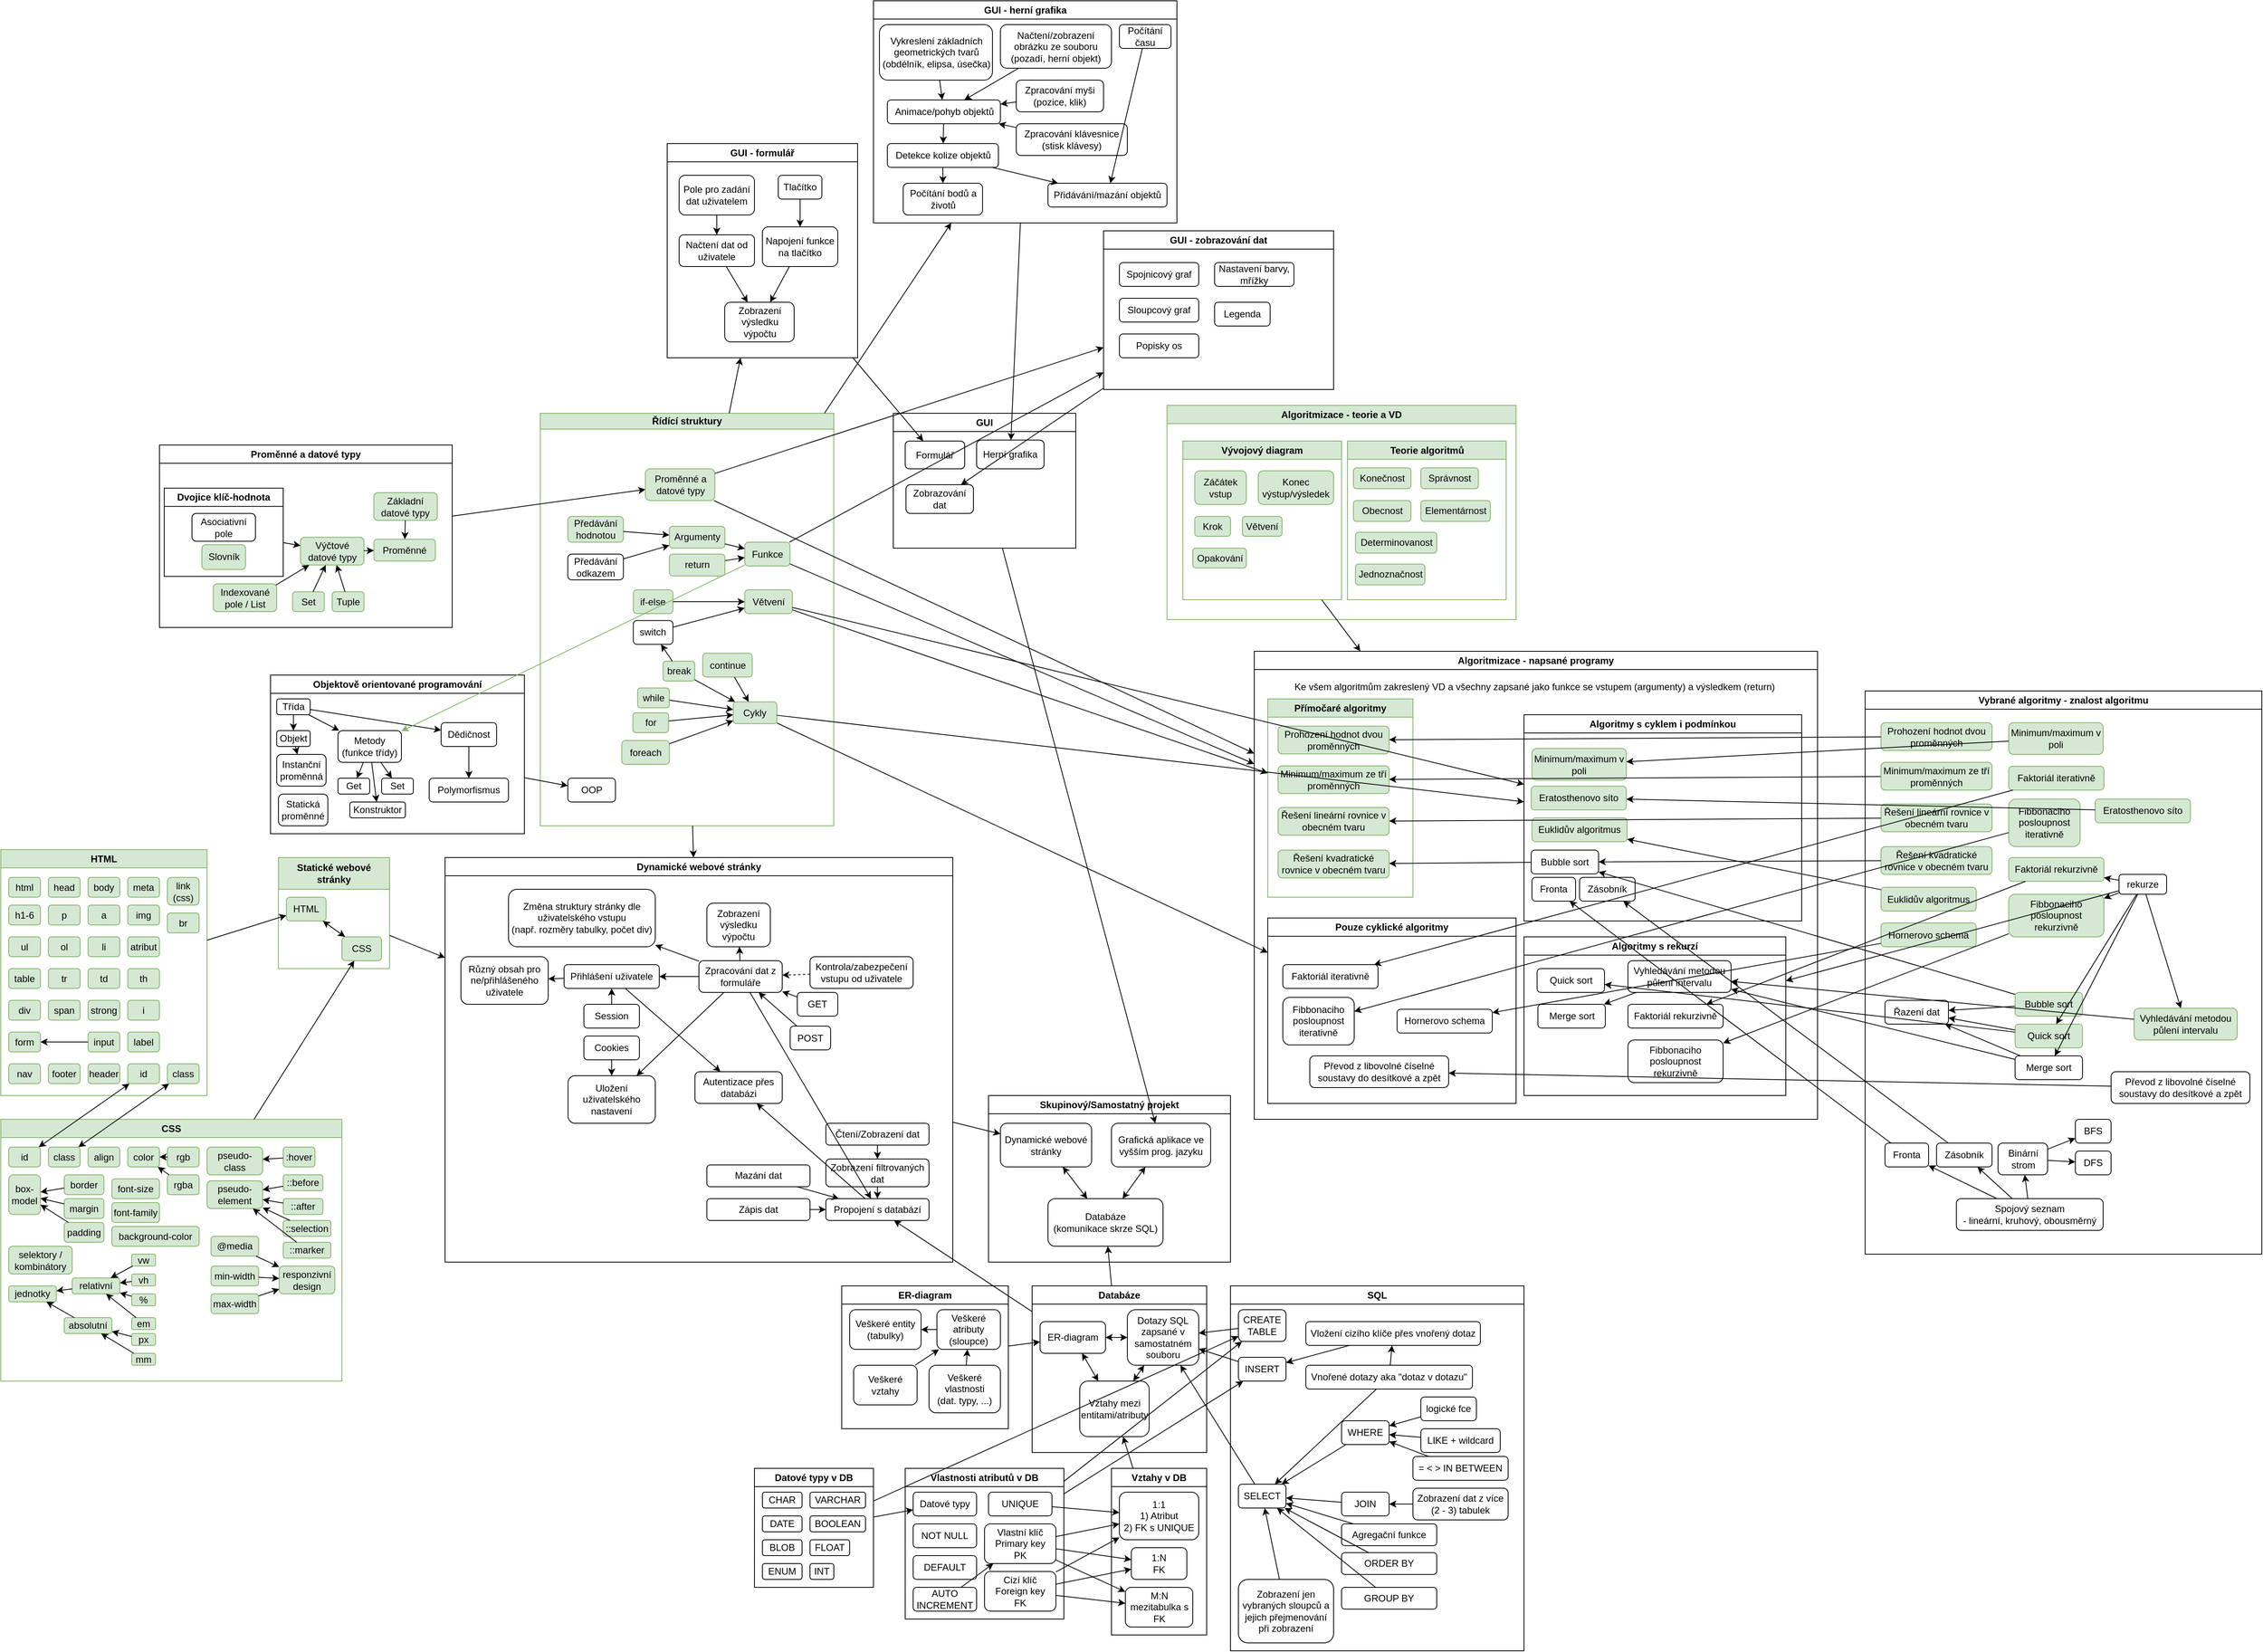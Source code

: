 <mxfile version="24.8.0">
  <diagram name="Stránka-1" id="hBw3o54_oPbg6Phv4OLk">
    <mxGraphModel dx="3827" dy="3855" grid="1" gridSize="10" guides="1" tooltips="1" connect="1" arrows="1" fold="1" page="1" pageScale="1" pageWidth="827" pageHeight="1169" math="0" shadow="0">
      <root>
        <mxCell id="0" />
        <mxCell id="1" parent="0" />
        <mxCell id="jX2C6xq7MHJStbMYzHnA-5" value="Skupinový/Samostatný projekt" style="swimlane;whiteSpace=wrap;html=1;" parent="1" vertex="1">
          <mxGeometry x="475" y="200" width="305" height="210" as="geometry" />
        </mxCell>
        <mxCell id="jX2C6xq7MHJStbMYzHnA-6" value="Dynamické webové stránky" style="rounded=1;whiteSpace=wrap;html=1;" parent="jX2C6xq7MHJStbMYzHnA-5" vertex="1">
          <mxGeometry x="15" y="35" width="115" height="55" as="geometry" />
        </mxCell>
        <mxCell id="jX2C6xq7MHJStbMYzHnA-7" value="Grafická aplikace ve vyšším prog. jazyku" style="rounded=1;whiteSpace=wrap;html=1;" parent="jX2C6xq7MHJStbMYzHnA-5" vertex="1">
          <mxGeometry x="155" y="35" width="125" height="55" as="geometry" />
        </mxCell>
        <mxCell id="jX2C6xq7MHJStbMYzHnA-8" value="Databáze&lt;br&gt;(komunikace skrze SQL)" style="rounded=1;whiteSpace=wrap;html=1;" parent="jX2C6xq7MHJStbMYzHnA-5" vertex="1">
          <mxGeometry x="75" y="130" width="145" height="60" as="geometry" />
        </mxCell>
        <mxCell id="jX2C6xq7MHJStbMYzHnA-9" value="" style="endArrow=classic;startArrow=classic;html=1;rounded=0;" parent="jX2C6xq7MHJStbMYzHnA-5" source="jX2C6xq7MHJStbMYzHnA-8" target="jX2C6xq7MHJStbMYzHnA-6" edge="1">
          <mxGeometry width="50" height="50" relative="1" as="geometry">
            <mxPoint x="175" y="215" as="sourcePoint" />
            <mxPoint x="225" y="165" as="targetPoint" />
          </mxGeometry>
        </mxCell>
        <mxCell id="jX2C6xq7MHJStbMYzHnA-10" value="" style="endArrow=classic;startArrow=classic;html=1;rounded=0;" parent="jX2C6xq7MHJStbMYzHnA-5" source="jX2C6xq7MHJStbMYzHnA-8" target="jX2C6xq7MHJStbMYzHnA-7" edge="1">
          <mxGeometry width="50" height="50" relative="1" as="geometry">
            <mxPoint x="149" y="155" as="sourcePoint" />
            <mxPoint x="116" y="115" as="targetPoint" />
          </mxGeometry>
        </mxCell>
        <mxCell id="jX2C6xq7MHJStbMYzHnA-11" value="Databáze" style="swimlane;whiteSpace=wrap;html=1;" parent="1" vertex="1">
          <mxGeometry x="530" y="440" width="220" height="210" as="geometry" />
        </mxCell>
        <mxCell id="jX2C6xq7MHJStbMYzHnA-12" value="ER-diagram" style="rounded=1;whiteSpace=wrap;html=1;" parent="jX2C6xq7MHJStbMYzHnA-11" vertex="1">
          <mxGeometry x="10" y="45" width="82.5" height="40" as="geometry" />
        </mxCell>
        <mxCell id="jX2C6xq7MHJStbMYzHnA-13" value="Vztahy mezi entitami/atributy" style="rounded=1;whiteSpace=wrap;html=1;" parent="jX2C6xq7MHJStbMYzHnA-11" vertex="1">
          <mxGeometry x="60" y="120" width="87.5" height="70" as="geometry" />
        </mxCell>
        <mxCell id="jX2C6xq7MHJStbMYzHnA-14" value="Dotazy SQL zapsané v samostatném souboru" style="rounded=1;whiteSpace=wrap;html=1;" parent="jX2C6xq7MHJStbMYzHnA-11" vertex="1">
          <mxGeometry x="120" y="30" width="90" height="70" as="geometry" />
        </mxCell>
        <mxCell id="jX2C6xq7MHJStbMYzHnA-15" value="" style="endArrow=classic;startArrow=classic;html=1;rounded=0;" parent="jX2C6xq7MHJStbMYzHnA-11" source="jX2C6xq7MHJStbMYzHnA-12" target="jX2C6xq7MHJStbMYzHnA-13" edge="1">
          <mxGeometry width="50" height="50" relative="1" as="geometry">
            <mxPoint x="-130" y="160" as="sourcePoint" />
            <mxPoint x="-80" y="110" as="targetPoint" />
          </mxGeometry>
        </mxCell>
        <mxCell id="jX2C6xq7MHJStbMYzHnA-16" value="" style="endArrow=classic;startArrow=classic;html=1;rounded=0;" parent="jX2C6xq7MHJStbMYzHnA-11" source="jX2C6xq7MHJStbMYzHnA-14" target="jX2C6xq7MHJStbMYzHnA-13" edge="1">
          <mxGeometry width="50" height="50" relative="1" as="geometry">
            <mxPoint x="93" y="78" as="sourcePoint" />
            <mxPoint x="130" y="77" as="targetPoint" />
          </mxGeometry>
        </mxCell>
        <mxCell id="jX2C6xq7MHJStbMYzHnA-17" value="" style="endArrow=classic;startArrow=classic;html=1;rounded=0;" parent="jX2C6xq7MHJStbMYzHnA-11" source="jX2C6xq7MHJStbMYzHnA-14" target="jX2C6xq7MHJStbMYzHnA-12" edge="1">
          <mxGeometry width="50" height="50" relative="1" as="geometry">
            <mxPoint x="138" y="130" as="sourcePoint" />
            <mxPoint x="151" y="110" as="targetPoint" />
          </mxGeometry>
        </mxCell>
        <mxCell id="jX2C6xq7MHJStbMYzHnA-18" value="" style="endArrow=classic;html=1;rounded=0;" parent="1" source="jX2C6xq7MHJStbMYzHnA-11" target="jX2C6xq7MHJStbMYzHnA-8" edge="1">
          <mxGeometry width="50" height="50" relative="1" as="geometry">
            <mxPoint x="520" y="470" as="sourcePoint" />
            <mxPoint x="570" y="420" as="targetPoint" />
          </mxGeometry>
        </mxCell>
        <mxCell id="jX2C6xq7MHJStbMYzHnA-19" value="ER-diagram" style="swimlane;whiteSpace=wrap;html=1;" parent="1" vertex="1">
          <mxGeometry x="290" y="440" width="210" height="180" as="geometry" />
        </mxCell>
        <mxCell id="jX2C6xq7MHJStbMYzHnA-20" value="Veškeré atributy (sloupce)" style="rounded=1;whiteSpace=wrap;html=1;" parent="jX2C6xq7MHJStbMYzHnA-19" vertex="1">
          <mxGeometry x="120" y="30" width="80" height="50" as="geometry" />
        </mxCell>
        <mxCell id="jX2C6xq7MHJStbMYzHnA-21" value="Veškeré vlastnosti&lt;br&gt;(dat. typy, ...) " style="rounded=1;whiteSpace=wrap;html=1;" parent="jX2C6xq7MHJStbMYzHnA-19" vertex="1">
          <mxGeometry x="110" y="100" width="90" height="60" as="geometry" />
        </mxCell>
        <mxCell id="jX2C6xq7MHJStbMYzHnA-22" value="" style="endArrow=classic;html=1;rounded=0;" parent="jX2C6xq7MHJStbMYzHnA-19" source="jX2C6xq7MHJStbMYzHnA-21" target="jX2C6xq7MHJStbMYzHnA-20" edge="1">
          <mxGeometry width="50" height="50" relative="1" as="geometry">
            <mxPoint x="280" y="120" as="sourcePoint" />
            <mxPoint x="330" y="70" as="targetPoint" />
          </mxGeometry>
        </mxCell>
        <mxCell id="jX2C6xq7MHJStbMYzHnA-23" value="Veškeré entity (tabulky)" style="rounded=1;whiteSpace=wrap;html=1;" parent="jX2C6xq7MHJStbMYzHnA-19" vertex="1">
          <mxGeometry x="10" y="30" width="90" height="50" as="geometry" />
        </mxCell>
        <mxCell id="jX2C6xq7MHJStbMYzHnA-24" value="" style="endArrow=classic;html=1;rounded=0;" parent="jX2C6xq7MHJStbMYzHnA-19" source="jX2C6xq7MHJStbMYzHnA-20" target="jX2C6xq7MHJStbMYzHnA-23" edge="1">
          <mxGeometry width="50" height="50" relative="1" as="geometry">
            <mxPoint x="280" y="120" as="sourcePoint" />
            <mxPoint x="330" y="70" as="targetPoint" />
          </mxGeometry>
        </mxCell>
        <mxCell id="jX2C6xq7MHJStbMYzHnA-25" value="Veškeré vztahy" style="rounded=1;whiteSpace=wrap;html=1;" parent="jX2C6xq7MHJStbMYzHnA-19" vertex="1">
          <mxGeometry x="15" y="100" width="80" height="50" as="geometry" />
        </mxCell>
        <mxCell id="jX2C6xq7MHJStbMYzHnA-26" value="" style="endArrow=classic;html=1;rounded=0;" parent="jX2C6xq7MHJStbMYzHnA-19" source="jX2C6xq7MHJStbMYzHnA-25" target="jX2C6xq7MHJStbMYzHnA-20" edge="1">
          <mxGeometry width="50" height="50" relative="1" as="geometry">
            <mxPoint x="170" y="110" as="sourcePoint" />
            <mxPoint x="170" y="90" as="targetPoint" />
          </mxGeometry>
        </mxCell>
        <mxCell id="jX2C6xq7MHJStbMYzHnA-27" value="" style="endArrow=classic;html=1;rounded=0;" parent="1" source="jX2C6xq7MHJStbMYzHnA-19" target="jX2C6xq7MHJStbMYzHnA-12" edge="1">
          <mxGeometry width="50" height="50" relative="1" as="geometry">
            <mxPoint x="440" y="550" as="sourcePoint" />
            <mxPoint x="490" y="500" as="targetPoint" />
          </mxGeometry>
        </mxCell>
        <mxCell id="jX2C6xq7MHJStbMYzHnA-28" value="Vlastnosti atributů v DB" style="swimlane;whiteSpace=wrap;html=1;" parent="1" vertex="1">
          <mxGeometry x="370" y="670" width="200" height="190" as="geometry" />
        </mxCell>
        <mxCell id="jX2C6xq7MHJStbMYzHnA-29" value="Vlastní klíč&lt;br&gt;Primary key&lt;br&gt;PK" style="rounded=1;whiteSpace=wrap;html=1;" parent="jX2C6xq7MHJStbMYzHnA-28" vertex="1">
          <mxGeometry x="100" y="70" width="90" height="50" as="geometry" />
        </mxCell>
        <mxCell id="jX2C6xq7MHJStbMYzHnA-30" value="Cizí klíč&lt;br&gt;Foreign key&lt;br&gt;FK" style="rounded=1;whiteSpace=wrap;html=1;" parent="jX2C6xq7MHJStbMYzHnA-28" vertex="1">
          <mxGeometry x="100" y="130" width="90" height="50" as="geometry" />
        </mxCell>
        <mxCell id="jX2C6xq7MHJStbMYzHnA-31" value="NOT NULL" style="rounded=1;whiteSpace=wrap;html=1;" parent="jX2C6xq7MHJStbMYzHnA-28" vertex="1">
          <mxGeometry x="10" y="70" width="80" height="30" as="geometry" />
        </mxCell>
        <mxCell id="jX2C6xq7MHJStbMYzHnA-32" value="AUTO INCREMENT" style="rounded=1;whiteSpace=wrap;html=1;" parent="jX2C6xq7MHJStbMYzHnA-28" vertex="1">
          <mxGeometry x="10" y="150" width="80" height="30" as="geometry" />
        </mxCell>
        <mxCell id="jX2C6xq7MHJStbMYzHnA-33" value="DEFAULT" style="rounded=1;whiteSpace=wrap;html=1;" parent="jX2C6xq7MHJStbMYzHnA-28" vertex="1">
          <mxGeometry x="10" y="110" width="80" height="30" as="geometry" />
        </mxCell>
        <mxCell id="jX2C6xq7MHJStbMYzHnA-34" value="UNIQUE" style="rounded=1;whiteSpace=wrap;html=1;" parent="jX2C6xq7MHJStbMYzHnA-28" vertex="1">
          <mxGeometry x="105" y="30" width="80" height="30" as="geometry" />
        </mxCell>
        <mxCell id="jX2C6xq7MHJStbMYzHnA-35" value="Datové typy" style="rounded=1;whiteSpace=wrap;html=1;" parent="jX2C6xq7MHJStbMYzHnA-28" vertex="1">
          <mxGeometry x="10" y="30" width="80" height="30" as="geometry" />
        </mxCell>
        <mxCell id="jX2C6xq7MHJStbMYzHnA-36" value="" style="endArrow=classic;html=1;rounded=0;" parent="jX2C6xq7MHJStbMYzHnA-28" source="jX2C6xq7MHJStbMYzHnA-32" target="jX2C6xq7MHJStbMYzHnA-29" edge="1">
          <mxGeometry width="50" height="50" relative="1" as="geometry">
            <mxPoint x="350" y="127" as="sourcePoint" />
            <mxPoint x="400" y="128" as="targetPoint" />
          </mxGeometry>
        </mxCell>
        <mxCell id="jX2C6xq7MHJStbMYzHnA-37" value="Datové typy v DB" style="swimlane;whiteSpace=wrap;html=1;" parent="1" vertex="1">
          <mxGeometry x="180" y="670" width="150" height="150" as="geometry" />
        </mxCell>
        <mxCell id="jX2C6xq7MHJStbMYzHnA-38" value="CHAR" style="rounded=1;whiteSpace=wrap;html=1;" parent="jX2C6xq7MHJStbMYzHnA-37" vertex="1">
          <mxGeometry x="10" y="30" width="50" height="20" as="geometry" />
        </mxCell>
        <mxCell id="jX2C6xq7MHJStbMYzHnA-39" value="VARCHAR" style="rounded=1;whiteSpace=wrap;html=1;" parent="jX2C6xq7MHJStbMYzHnA-37" vertex="1">
          <mxGeometry x="70" y="30" width="70" height="20" as="geometry" />
        </mxCell>
        <mxCell id="jX2C6xq7MHJStbMYzHnA-40" value="DATE" style="rounded=1;whiteSpace=wrap;html=1;" parent="jX2C6xq7MHJStbMYzHnA-37" vertex="1">
          <mxGeometry x="10" y="60" width="50" height="20" as="geometry" />
        </mxCell>
        <mxCell id="jX2C6xq7MHJStbMYzHnA-41" value="INT" style="rounded=1;whiteSpace=wrap;html=1;" parent="jX2C6xq7MHJStbMYzHnA-37" vertex="1">
          <mxGeometry x="70" y="120" width="30" height="20" as="geometry" />
        </mxCell>
        <mxCell id="jX2C6xq7MHJStbMYzHnA-42" value="ENUM" style="rounded=1;whiteSpace=wrap;html=1;" parent="jX2C6xq7MHJStbMYzHnA-37" vertex="1">
          <mxGeometry x="10" y="120" width="50" height="20" as="geometry" />
        </mxCell>
        <mxCell id="jX2C6xq7MHJStbMYzHnA-43" value="BOOLEAN" style="rounded=1;whiteSpace=wrap;html=1;" parent="jX2C6xq7MHJStbMYzHnA-37" vertex="1">
          <mxGeometry x="70" y="60" width="70" height="20" as="geometry" />
        </mxCell>
        <mxCell id="jX2C6xq7MHJStbMYzHnA-44" value="FLOAT" style="rounded=1;whiteSpace=wrap;html=1;" parent="jX2C6xq7MHJStbMYzHnA-37" vertex="1">
          <mxGeometry x="70" y="90" width="50" height="20" as="geometry" />
        </mxCell>
        <mxCell id="jX2C6xq7MHJStbMYzHnA-45" value="BLOB" style="rounded=1;whiteSpace=wrap;html=1;" parent="jX2C6xq7MHJStbMYzHnA-37" vertex="1">
          <mxGeometry x="10" y="90" width="50" height="20" as="geometry" />
        </mxCell>
        <mxCell id="jX2C6xq7MHJStbMYzHnA-46" value="" style="endArrow=classic;html=1;rounded=0;" parent="1" source="jX2C6xq7MHJStbMYzHnA-37" target="jX2C6xq7MHJStbMYzHnA-35" edge="1">
          <mxGeometry width="50" height="50" relative="1" as="geometry">
            <mxPoint x="390" y="710" as="sourcePoint" />
            <mxPoint x="440" y="660" as="targetPoint" />
          </mxGeometry>
        </mxCell>
        <mxCell id="jX2C6xq7MHJStbMYzHnA-47" value="Vztahy v DB" style="swimlane;whiteSpace=wrap;html=1;" parent="1" vertex="1">
          <mxGeometry x="630" y="670" width="120" height="210" as="geometry" />
        </mxCell>
        <mxCell id="jX2C6xq7MHJStbMYzHnA-48" value="1:1&lt;br&gt;1) Atribut&lt;br&gt;2) FK s UNIQUE" style="rounded=1;whiteSpace=wrap;html=1;" parent="jX2C6xq7MHJStbMYzHnA-47" vertex="1">
          <mxGeometry x="10" y="30" width="100" height="60" as="geometry" />
        </mxCell>
        <mxCell id="jX2C6xq7MHJStbMYzHnA-49" value="1:N&lt;br&gt;FK" style="rounded=1;whiteSpace=wrap;html=1;" parent="jX2C6xq7MHJStbMYzHnA-47" vertex="1">
          <mxGeometry x="25" y="100" width="70" height="40" as="geometry" />
        </mxCell>
        <mxCell id="jX2C6xq7MHJStbMYzHnA-50" value="M:N&lt;br&gt;mezitabulka s FK" style="rounded=1;whiteSpace=wrap;html=1;" parent="jX2C6xq7MHJStbMYzHnA-47" vertex="1">
          <mxGeometry x="17.5" y="150" width="85" height="50" as="geometry" />
        </mxCell>
        <mxCell id="jX2C6xq7MHJStbMYzHnA-51" value="" style="endArrow=classic;html=1;rounded=0;" parent="1" source="jX2C6xq7MHJStbMYzHnA-29" target="jX2C6xq7MHJStbMYzHnA-48" edge="1">
          <mxGeometry width="50" height="50" relative="1" as="geometry">
            <mxPoint x="550" y="690" as="sourcePoint" />
            <mxPoint x="600" y="640" as="targetPoint" />
          </mxGeometry>
        </mxCell>
        <mxCell id="jX2C6xq7MHJStbMYzHnA-52" value="" style="endArrow=classic;html=1;rounded=0;" parent="1" source="jX2C6xq7MHJStbMYzHnA-29" target="jX2C6xq7MHJStbMYzHnA-49" edge="1">
          <mxGeometry width="50" height="50" relative="1" as="geometry">
            <mxPoint x="660" y="737" as="sourcePoint" />
            <mxPoint x="710" y="738" as="targetPoint" />
          </mxGeometry>
        </mxCell>
        <mxCell id="jX2C6xq7MHJStbMYzHnA-53" value="" style="endArrow=classic;html=1;rounded=0;" parent="1" source="jX2C6xq7MHJStbMYzHnA-29" target="jX2C6xq7MHJStbMYzHnA-50" edge="1">
          <mxGeometry width="50" height="50" relative="1" as="geometry">
            <mxPoint x="670" y="747" as="sourcePoint" />
            <mxPoint x="720" y="748" as="targetPoint" />
          </mxGeometry>
        </mxCell>
        <mxCell id="jX2C6xq7MHJStbMYzHnA-54" value="" style="endArrow=classic;html=1;rounded=0;" parent="1" source="jX2C6xq7MHJStbMYzHnA-30" target="jX2C6xq7MHJStbMYzHnA-48" edge="1">
          <mxGeometry width="50" height="50" relative="1" as="geometry">
            <mxPoint x="680" y="757" as="sourcePoint" />
            <mxPoint x="730" y="758" as="targetPoint" />
          </mxGeometry>
        </mxCell>
        <mxCell id="jX2C6xq7MHJStbMYzHnA-55" value="" style="endArrow=classic;html=1;rounded=0;" parent="1" source="jX2C6xq7MHJStbMYzHnA-30" target="jX2C6xq7MHJStbMYzHnA-49" edge="1">
          <mxGeometry width="50" height="50" relative="1" as="geometry">
            <mxPoint x="690" y="767" as="sourcePoint" />
            <mxPoint x="740" y="768" as="targetPoint" />
          </mxGeometry>
        </mxCell>
        <mxCell id="jX2C6xq7MHJStbMYzHnA-56" value="" style="endArrow=classic;html=1;rounded=0;" parent="1" source="jX2C6xq7MHJStbMYzHnA-30" target="jX2C6xq7MHJStbMYzHnA-50" edge="1">
          <mxGeometry width="50" height="50" relative="1" as="geometry">
            <mxPoint x="700" y="777" as="sourcePoint" />
            <mxPoint x="750" y="778" as="targetPoint" />
          </mxGeometry>
        </mxCell>
        <mxCell id="jX2C6xq7MHJStbMYzHnA-57" value="" style="endArrow=classic;html=1;rounded=0;" parent="1" source="jX2C6xq7MHJStbMYzHnA-34" target="jX2C6xq7MHJStbMYzHnA-48" edge="1">
          <mxGeometry width="50" height="50" relative="1" as="geometry">
            <mxPoint x="710" y="787" as="sourcePoint" />
            <mxPoint x="760" y="788" as="targetPoint" />
          </mxGeometry>
        </mxCell>
        <mxCell id="jX2C6xq7MHJStbMYzHnA-58" value="" style="endArrow=classic;html=1;rounded=0;" parent="1" source="jX2C6xq7MHJStbMYzHnA-47" target="jX2C6xq7MHJStbMYzHnA-13" edge="1">
          <mxGeometry width="50" height="50" relative="1" as="geometry">
            <mxPoint x="540" y="590" as="sourcePoint" />
            <mxPoint x="590" y="540" as="targetPoint" />
          </mxGeometry>
        </mxCell>
        <mxCell id="jX2C6xq7MHJStbMYzHnA-59" value="SQL" style="swimlane;whiteSpace=wrap;html=1;" parent="1" vertex="1">
          <mxGeometry x="780" y="440" width="370" height="460" as="geometry" />
        </mxCell>
        <mxCell id="jX2C6xq7MHJStbMYzHnA-61" value="CREATE TABLE" style="rounded=1;whiteSpace=wrap;html=1;" parent="jX2C6xq7MHJStbMYzHnA-59" vertex="1">
          <mxGeometry x="10" y="30" width="60" height="40" as="geometry" />
        </mxCell>
        <mxCell id="jX2C6xq7MHJStbMYzHnA-62" value="JOIN" style="rounded=1;whiteSpace=wrap;html=1;" parent="jX2C6xq7MHJStbMYzHnA-59" vertex="1">
          <mxGeometry x="140" y="260" width="60" height="30" as="geometry" />
        </mxCell>
        <mxCell id="jX2C6xq7MHJStbMYzHnA-60" value="INSERT" style="rounded=1;whiteSpace=wrap;html=1;" parent="jX2C6xq7MHJStbMYzHnA-59" vertex="1">
          <mxGeometry x="10" y="90" width="60" height="30" as="geometry" />
        </mxCell>
        <mxCell id="jX2C6xq7MHJStbMYzHnA-65" value="SELECT" style="rounded=1;whiteSpace=wrap;html=1;" parent="jX2C6xq7MHJStbMYzHnA-59" vertex="1">
          <mxGeometry x="10" y="250" width="60" height="30" as="geometry" />
        </mxCell>
        <mxCell id="jX2C6xq7MHJStbMYzHnA-66" value="&lt;div&gt;Zobrazení jen vybraných sloupců a jejich přejmenování při zobrazení&lt;br&gt;&lt;/div&gt;" style="rounded=1;whiteSpace=wrap;html=1;" parent="jX2C6xq7MHJStbMYzHnA-59" vertex="1">
          <mxGeometry x="10" y="370" width="120" height="80" as="geometry" />
        </mxCell>
        <mxCell id="jX2C6xq7MHJStbMYzHnA-67" value="Vložení cizího klíče přes vnořený dotaz" style="rounded=1;whiteSpace=wrap;html=1;" parent="jX2C6xq7MHJStbMYzHnA-59" vertex="1">
          <mxGeometry x="95" y="45" width="220" height="30" as="geometry" />
        </mxCell>
        <mxCell id="jX2C6xq7MHJStbMYzHnA-68" value="Agregační funkce" style="rounded=1;whiteSpace=wrap;html=1;" parent="jX2C6xq7MHJStbMYzHnA-59" vertex="1">
          <mxGeometry x="140" y="300" width="120" height="27.5" as="geometry" />
        </mxCell>
        <mxCell id="jX2C6xq7MHJStbMYzHnA-70" value="ORDER BY" style="rounded=1;whiteSpace=wrap;html=1;" parent="jX2C6xq7MHJStbMYzHnA-59" vertex="1">
          <mxGeometry x="140" y="336.25" width="120" height="27.5" as="geometry" />
        </mxCell>
        <mxCell id="jX2C6xq7MHJStbMYzHnA-72" value="GROUP BY" style="rounded=1;whiteSpace=wrap;html=1;" parent="jX2C6xq7MHJStbMYzHnA-59" vertex="1">
          <mxGeometry x="140" y="380" width="120" height="27.5" as="geometry" />
        </mxCell>
        <mxCell id="jX2C6xq7MHJStbMYzHnA-71" value="Zobrazení dat z více (2 - 3) tabulek" style="rounded=1;whiteSpace=wrap;html=1;" parent="jX2C6xq7MHJStbMYzHnA-59" vertex="1">
          <mxGeometry x="230" y="255" width="120" height="40" as="geometry" />
        </mxCell>
        <mxCell id="jX2C6xq7MHJStbMYzHnA-73" value="" style="endArrow=classic;html=1;rounded=0;" parent="jX2C6xq7MHJStbMYzHnA-59" source="jX2C6xq7MHJStbMYzHnA-71" target="jX2C6xq7MHJStbMYzHnA-62" edge="1">
          <mxGeometry width="50" height="50" relative="1" as="geometry">
            <mxPoint x="240" y="272.308" as="sourcePoint" />
            <mxPoint x="-250" y="190" as="targetPoint" />
          </mxGeometry>
        </mxCell>
        <mxCell id="jX2C6xq7MHJStbMYzHnA-74" value="" style="endArrow=classic;html=1;rounded=0;" parent="jX2C6xq7MHJStbMYzHnA-59" source="jX2C6xq7MHJStbMYzHnA-62" target="jX2C6xq7MHJStbMYzHnA-65" edge="1">
          <mxGeometry width="50" height="50" relative="1" as="geometry">
            <mxPoint x="250" y="272" as="sourcePoint" />
            <mxPoint x="210" y="274" as="targetPoint" />
          </mxGeometry>
        </mxCell>
        <mxCell id="jX2C6xq7MHJStbMYzHnA-75" value="" style="endArrow=classic;html=1;rounded=0;" parent="jX2C6xq7MHJStbMYzHnA-59" source="jX2C6xq7MHJStbMYzHnA-68" target="jX2C6xq7MHJStbMYzHnA-65" edge="1">
          <mxGeometry width="50" height="50" relative="1" as="geometry">
            <mxPoint x="150" y="275" as="sourcePoint" />
            <mxPoint x="80" y="275" as="targetPoint" />
          </mxGeometry>
        </mxCell>
        <mxCell id="jX2C6xq7MHJStbMYzHnA-76" value="" style="endArrow=classic;html=1;rounded=0;" parent="jX2C6xq7MHJStbMYzHnA-59" source="jX2C6xq7MHJStbMYzHnA-70" target="jX2C6xq7MHJStbMYzHnA-65" edge="1">
          <mxGeometry width="50" height="50" relative="1" as="geometry">
            <mxPoint x="153" y="300" as="sourcePoint" />
            <mxPoint x="80" y="282" as="targetPoint" />
          </mxGeometry>
        </mxCell>
        <mxCell id="jX2C6xq7MHJStbMYzHnA-77" value="WHERE" style="rounded=1;whiteSpace=wrap;html=1;" parent="jX2C6xq7MHJStbMYzHnA-59" vertex="1">
          <mxGeometry x="140" y="170" width="60" height="30" as="geometry" />
        </mxCell>
        <mxCell id="jX2C6xq7MHJStbMYzHnA-78" value="logické fce" style="rounded=1;whiteSpace=wrap;html=1;" parent="jX2C6xq7MHJStbMYzHnA-59" vertex="1">
          <mxGeometry x="240" y="140" width="70" height="30" as="geometry" />
        </mxCell>
        <mxCell id="jX2C6xq7MHJStbMYzHnA-79" value="LIKE + wildcard" style="rounded=1;whiteSpace=wrap;html=1;" parent="jX2C6xq7MHJStbMYzHnA-59" vertex="1">
          <mxGeometry x="240" y="180" width="100" height="30" as="geometry" />
        </mxCell>
        <mxCell id="jX2C6xq7MHJStbMYzHnA-80" value="= &amp;lt; &amp;gt; IN BETWEEN" style="rounded=1;whiteSpace=wrap;html=1;" parent="jX2C6xq7MHJStbMYzHnA-59" vertex="1">
          <mxGeometry x="230" y="215" width="120" height="30" as="geometry" />
        </mxCell>
        <mxCell id="jX2C6xq7MHJStbMYzHnA-81" value="" style="endArrow=classic;html=1;rounded=0;" parent="jX2C6xq7MHJStbMYzHnA-59" source="jX2C6xq7MHJStbMYzHnA-78" target="jX2C6xq7MHJStbMYzHnA-77" edge="1">
          <mxGeometry width="50" height="50" relative="1" as="geometry">
            <mxPoint x="150" y="275" as="sourcePoint" />
            <mxPoint x="80" y="275" as="targetPoint" />
          </mxGeometry>
        </mxCell>
        <mxCell id="jX2C6xq7MHJStbMYzHnA-82" value="" style="endArrow=classic;html=1;rounded=0;" parent="jX2C6xq7MHJStbMYzHnA-59" source="jX2C6xq7MHJStbMYzHnA-79" target="jX2C6xq7MHJStbMYzHnA-77" edge="1">
          <mxGeometry width="50" height="50" relative="1" as="geometry">
            <mxPoint x="240" y="135" as="sourcePoint" />
            <mxPoint x="210" y="135" as="targetPoint" />
          </mxGeometry>
        </mxCell>
        <mxCell id="jX2C6xq7MHJStbMYzHnA-83" value="" style="endArrow=classic;html=1;rounded=0;" parent="jX2C6xq7MHJStbMYzHnA-59" source="jX2C6xq7MHJStbMYzHnA-80" target="jX2C6xq7MHJStbMYzHnA-77" edge="1">
          <mxGeometry width="50" height="50" relative="1" as="geometry">
            <mxPoint x="250" y="145" as="sourcePoint" />
            <mxPoint x="220" y="145" as="targetPoint" />
          </mxGeometry>
        </mxCell>
        <mxCell id="jX2C6xq7MHJStbMYzHnA-84" value="" style="endArrow=classic;html=1;rounded=0;" parent="jX2C6xq7MHJStbMYzHnA-59" source="jX2C6xq7MHJStbMYzHnA-77" target="jX2C6xq7MHJStbMYzHnA-65" edge="1">
          <mxGeometry width="50" height="50" relative="1" as="geometry">
            <mxPoint x="260" y="155" as="sourcePoint" />
            <mxPoint x="230" y="155" as="targetPoint" />
          </mxGeometry>
        </mxCell>
        <mxCell id="jX2C6xq7MHJStbMYzHnA-86" value="" style="endArrow=classic;html=1;rounded=0;" parent="jX2C6xq7MHJStbMYzHnA-59" source="jX2C6xq7MHJStbMYzHnA-72" target="jX2C6xq7MHJStbMYzHnA-65" edge="1">
          <mxGeometry width="50" height="50" relative="1" as="geometry">
            <mxPoint x="181" y="336" as="sourcePoint" />
            <mxPoint x="80" y="289" as="targetPoint" />
          </mxGeometry>
        </mxCell>
        <mxCell id="jX2C6xq7MHJStbMYzHnA-87" value="" style="endArrow=classic;html=1;rounded=0;" parent="jX2C6xq7MHJStbMYzHnA-59" source="jX2C6xq7MHJStbMYzHnA-66" target="jX2C6xq7MHJStbMYzHnA-65" edge="1">
          <mxGeometry width="50" height="50" relative="1" as="geometry">
            <mxPoint x="191" y="380" as="sourcePoint" />
            <mxPoint x="70" y="290" as="targetPoint" />
          </mxGeometry>
        </mxCell>
        <mxCell id="jX2C6xq7MHJStbMYzHnA-90" value="" style="endArrow=classic;html=1;rounded=0;" parent="jX2C6xq7MHJStbMYzHnA-59" source="jX2C6xq7MHJStbMYzHnA-67" target="jX2C6xq7MHJStbMYzHnA-60" edge="1">
          <mxGeometry width="50" height="50" relative="1" as="geometry">
            <mxPoint x="166" y="150" as="sourcePoint" />
            <mxPoint x="64" y="260" as="targetPoint" />
          </mxGeometry>
        </mxCell>
        <mxCell id="jX2C6xq7MHJStbMYzHnA-63" value="Vnořené dotazy aka &quot;dotaz v dotazu&quot;" style="rounded=1;whiteSpace=wrap;html=1;" parent="jX2C6xq7MHJStbMYzHnA-59" vertex="1">
          <mxGeometry x="95" y="100" width="210" height="30" as="geometry" />
        </mxCell>
        <mxCell id="jX2C6xq7MHJStbMYzHnA-91" value="" style="endArrow=classic;html=1;rounded=0;" parent="jX2C6xq7MHJStbMYzHnA-59" source="jX2C6xq7MHJStbMYzHnA-63" target="jX2C6xq7MHJStbMYzHnA-65" edge="1">
          <mxGeometry width="50" height="50" relative="1" as="geometry">
            <mxPoint x="166" y="150" as="sourcePoint" />
            <mxPoint x="64" y="260" as="targetPoint" />
          </mxGeometry>
        </mxCell>
        <mxCell id="jX2C6xq7MHJStbMYzHnA-104" value="" style="endArrow=classic;html=1;rounded=0;" parent="jX2C6xq7MHJStbMYzHnA-59" source="jX2C6xq7MHJStbMYzHnA-63" target="jX2C6xq7MHJStbMYzHnA-67" edge="1">
          <mxGeometry width="50" height="50" relative="1" as="geometry">
            <mxPoint x="194" y="140" as="sourcePoint" />
            <mxPoint x="66" y="260" as="targetPoint" />
          </mxGeometry>
        </mxCell>
        <mxCell id="jX2C6xq7MHJStbMYzHnA-85" value="" style="endArrow=classic;html=1;rounded=0;" parent="1" source="jX2C6xq7MHJStbMYzHnA-65" target="jX2C6xq7MHJStbMYzHnA-14" edge="1">
          <mxGeometry width="50" height="50" relative="1" as="geometry">
            <mxPoint x="540" y="560" as="sourcePoint" />
            <mxPoint x="590" y="510" as="targetPoint" />
          </mxGeometry>
        </mxCell>
        <mxCell id="jX2C6xq7MHJStbMYzHnA-88" value="" style="endArrow=classic;html=1;rounded=0;" parent="1" source="jX2C6xq7MHJStbMYzHnA-60" target="jX2C6xq7MHJStbMYzHnA-14" edge="1">
          <mxGeometry width="50" height="50" relative="1" as="geometry">
            <mxPoint x="874" y="670" as="sourcePoint" />
            <mxPoint x="743" y="550" as="targetPoint" />
          </mxGeometry>
        </mxCell>
        <mxCell id="jX2C6xq7MHJStbMYzHnA-89" value="" style="endArrow=classic;html=1;rounded=0;" parent="1" source="jX2C6xq7MHJStbMYzHnA-61" target="jX2C6xq7MHJStbMYzHnA-14" edge="1">
          <mxGeometry width="50" height="50" relative="1" as="geometry">
            <mxPoint x="860" y="511" as="sourcePoint" />
            <mxPoint x="750" y="514" as="targetPoint" />
          </mxGeometry>
        </mxCell>
        <mxCell id="jX2C6xq7MHJStbMYzHnA-92" value="Algoritmizace - napsané programy" style="swimlane;whiteSpace=wrap;html=1;" parent="1" vertex="1">
          <mxGeometry x="810" y="-360" width="710" height="590" as="geometry" />
        </mxCell>
        <mxCell id="OEbDG3I4mA1YqLGFAOzE-119" value="Ke všem algoritmům zakreslený VD a všechny zapsané jako funkce se vstupem (argumenty) a výsledkem (return)" style="text;html=1;strokeColor=none;fillColor=none;align=center;verticalAlign=middle;whiteSpace=wrap;rounded=0;" parent="jX2C6xq7MHJStbMYzHnA-92" vertex="1">
          <mxGeometry x="17" y="30" width="673" height="30" as="geometry" />
        </mxCell>
        <mxCell id="OEbDG3I4mA1YqLGFAOzE-128" value="Přímočaré algoritmy" style="swimlane;whiteSpace=wrap;html=1;fillColor=#d5e8d4;strokeColor=#82b366;" parent="jX2C6xq7MHJStbMYzHnA-92" vertex="1">
          <mxGeometry x="17" y="60" width="183" height="250" as="geometry" />
        </mxCell>
        <mxCell id="OEbDG3I4mA1YqLGFAOzE-69" value="Prohození hodnot dvou proměnných" style="rounded=1;whiteSpace=wrap;html=1;fillColor=#d5e8d4;strokeColor=#82b366;" parent="OEbDG3I4mA1YqLGFAOzE-128" vertex="1">
          <mxGeometry x="13" y="34.38" width="140" height="35" as="geometry" />
        </mxCell>
        <mxCell id="OEbDG3I4mA1YqLGFAOzE-70" value="Minimum/maximum ze tří proměnných" style="rounded=1;whiteSpace=wrap;html=1;fillColor=#d5e8d4;strokeColor=#82b366;" parent="OEbDG3I4mA1YqLGFAOzE-128" vertex="1">
          <mxGeometry x="13" y="84.38" width="140" height="35" as="geometry" />
        </mxCell>
        <mxCell id="OEbDG3I4mA1YqLGFAOzE-64" value="Řešení lineární rovnice v obecném tvaru" style="rounded=1;whiteSpace=wrap;html=1;fillColor=#d5e8d4;strokeColor=#82b366;" parent="OEbDG3I4mA1YqLGFAOzE-128" vertex="1">
          <mxGeometry x="13" y="136.88" width="140" height="35" as="geometry" />
        </mxCell>
        <mxCell id="OEbDG3I4mA1YqLGFAOzE-65" value="Řešení kvadratické rovnice v obecném tvaru" style="rounded=1;whiteSpace=wrap;html=1;fillColor=#d5e8d4;strokeColor=#82b366;" parent="OEbDG3I4mA1YqLGFAOzE-128" vertex="1">
          <mxGeometry x="13" y="190.63" width="140" height="35" as="geometry" />
        </mxCell>
        <mxCell id="OEbDG3I4mA1YqLGFAOzE-131" value="Pouze cyklické algoritmy" style="swimlane;whiteSpace=wrap;html=1;" parent="jX2C6xq7MHJStbMYzHnA-92" vertex="1">
          <mxGeometry x="17" y="336.25" width="313" height="233.75" as="geometry" />
        </mxCell>
        <mxCell id="OEbDG3I4mA1YqLGFAOzE-72" value="Faktoriál iterativně" style="rounded=1;whiteSpace=wrap;html=1;" parent="OEbDG3I4mA1YqLGFAOzE-131" vertex="1">
          <mxGeometry x="19" y="58.75" width="120" height="30" as="geometry" />
        </mxCell>
        <mxCell id="OEbDG3I4mA1YqLGFAOzE-78" value="Fibbonaciho posloupnost iterativně" style="rounded=1;whiteSpace=wrap;html=1;" parent="OEbDG3I4mA1YqLGFAOzE-131" vertex="1">
          <mxGeometry x="19" y="100" width="90" height="60" as="geometry" />
        </mxCell>
        <mxCell id="OEbDG3I4mA1YqLGFAOzE-67" value="Hornerovo schema" style="rounded=1;whiteSpace=wrap;html=1;" parent="OEbDG3I4mA1YqLGFAOzE-131" vertex="1">
          <mxGeometry x="163" y="115" width="120" height="30" as="geometry" />
        </mxCell>
        <mxCell id="OEbDG3I4mA1YqLGFAOzE-90" value="Převod z libovolné číselné soustavy do desítkové a zpět" style="rounded=1;whiteSpace=wrap;html=1;" parent="OEbDG3I4mA1YqLGFAOzE-131" vertex="1">
          <mxGeometry x="53" y="173.75" width="175" height="40" as="geometry" />
        </mxCell>
        <mxCell id="OEbDG3I4mA1YqLGFAOzE-132" value="Algoritmy s cyklem i podmínkou" style="swimlane;whiteSpace=wrap;html=1;" parent="jX2C6xq7MHJStbMYzHnA-92" vertex="1">
          <mxGeometry x="340" y="80" width="350" height="260" as="geometry" />
        </mxCell>
        <mxCell id="OEbDG3I4mA1YqLGFAOzE-71" value="&lt;div&gt;Minimum/maximum v poli&lt;/div&gt;" style="rounded=1;whiteSpace=wrap;html=1;fillColor=#d5e8d4;strokeColor=#82b366;" parent="OEbDG3I4mA1YqLGFAOzE-132" vertex="1">
          <mxGeometry x="10" y="42.5" width="119" height="40" as="geometry" />
        </mxCell>
        <mxCell id="OEbDG3I4mA1YqLGFAOzE-68" value="Eratosthenovo síto" style="rounded=1;whiteSpace=wrap;html=1;fillColor=#d5e8d4;strokeColor=#82b366;" parent="OEbDG3I4mA1YqLGFAOzE-132" vertex="1">
          <mxGeometry x="9" y="90" width="120" height="30" as="geometry" />
        </mxCell>
        <mxCell id="OEbDG3I4mA1YqLGFAOzE-66" value="Euklidův algoritmus" style="rounded=1;whiteSpace=wrap;html=1;fillColor=#d5e8d4;strokeColor=#82b366;" parent="OEbDG3I4mA1YqLGFAOzE-132" vertex="1">
          <mxGeometry x="10" y="130" width="120" height="30" as="geometry" />
        </mxCell>
        <mxCell id="OEbDG3I4mA1YqLGFAOzE-83" value="Fronta" style="rounded=1;whiteSpace=wrap;html=1;" parent="OEbDG3I4mA1YqLGFAOzE-132" vertex="1">
          <mxGeometry x="10" y="205" width="55" height="30" as="geometry" />
        </mxCell>
        <mxCell id="OEbDG3I4mA1YqLGFAOzE-84" value="Zásobník" style="rounded=1;whiteSpace=wrap;html=1;" parent="OEbDG3I4mA1YqLGFAOzE-132" vertex="1">
          <mxGeometry x="70" y="205" width="70" height="30" as="geometry" />
        </mxCell>
        <mxCell id="OEbDG3I4mA1YqLGFAOzE-135" value="Algoritmy s rekurzí" style="swimlane;whiteSpace=wrap;html=1;" parent="jX2C6xq7MHJStbMYzHnA-92" vertex="1">
          <mxGeometry x="340" y="360" width="330" height="200" as="geometry" />
        </mxCell>
        <mxCell id="OEbDG3I4mA1YqLGFAOzE-81" value="Quick sort" style="rounded=1;whiteSpace=wrap;html=1;" parent="OEbDG3I4mA1YqLGFAOzE-135" vertex="1">
          <mxGeometry x="16.5" y="40" width="85" height="30" as="geometry" />
        </mxCell>
        <mxCell id="OEbDG3I4mA1YqLGFAOzE-82" value="Merge sort" style="rounded=1;whiteSpace=wrap;html=1;" parent="OEbDG3I4mA1YqLGFAOzE-135" vertex="1">
          <mxGeometry x="17.5" y="85" width="85" height="30" as="geometry" />
        </mxCell>
        <mxCell id="OEbDG3I4mA1YqLGFAOzE-79" value="Vyhledávání metodou půlení intervalu" style="rounded=1;whiteSpace=wrap;html=1;" parent="OEbDG3I4mA1YqLGFAOzE-135" vertex="1">
          <mxGeometry x="131" y="30" width="130" height="40" as="geometry" />
        </mxCell>
        <mxCell id="OEbDG3I4mA1YqLGFAOzE-114" value="" style="endArrow=classic;html=1;rounded=0;" parent="OEbDG3I4mA1YqLGFAOzE-135" source="OEbDG3I4mA1YqLGFAOzE-79" target="OEbDG3I4mA1YqLGFAOzE-82" edge="1">
          <mxGeometry width="50" height="50" relative="1" as="geometry">
            <mxPoint x="692" y="-42" as="sourcePoint" />
            <mxPoint x="130" y="-16" as="targetPoint" />
          </mxGeometry>
        </mxCell>
        <mxCell id="OEbDG3I4mA1YqLGFAOzE-73" value="Faktoriál rekurzivně" style="rounded=1;whiteSpace=wrap;html=1;" parent="OEbDG3I4mA1YqLGFAOzE-135" vertex="1">
          <mxGeometry x="131" y="85" width="120" height="30" as="geometry" />
        </mxCell>
        <mxCell id="OEbDG3I4mA1YqLGFAOzE-76" value="Fibbonaciho posloupnost rekurzivně" style="rounded=1;whiteSpace=wrap;html=1;" parent="OEbDG3I4mA1YqLGFAOzE-135" vertex="1">
          <mxGeometry x="131" y="130" width="120" height="53.75" as="geometry" />
        </mxCell>
        <mxCell id="jX2C6xq7MHJStbMYzHnA-93" value="Dynamické webové stránky" style="swimlane;whiteSpace=wrap;html=1;" parent="1" vertex="1">
          <mxGeometry x="-210" y="-100" width="640" height="510" as="geometry" />
        </mxCell>
        <mxCell id="jX2C6xq7MHJStbMYzHnA-95" value="Zpracování dat z formuláře" style="rounded=1;whiteSpace=wrap;html=1;" parent="jX2C6xq7MHJStbMYzHnA-93" vertex="1">
          <mxGeometry x="320" y="130" width="105" height="40" as="geometry" />
        </mxCell>
        <mxCell id="jX2C6xq7MHJStbMYzHnA-94" value="Přihlášení uživatele" style="rounded=1;whiteSpace=wrap;html=1;" parent="jX2C6xq7MHJStbMYzHnA-93" vertex="1">
          <mxGeometry x="150" y="135" width="120" height="30" as="geometry" />
        </mxCell>
        <mxCell id="jX2C6xq7MHJStbMYzHnA-96" value="" style="endArrow=classic;html=1;rounded=0;" parent="jX2C6xq7MHJStbMYzHnA-93" source="jX2C6xq7MHJStbMYzHnA-95" target="jX2C6xq7MHJStbMYzHnA-94" edge="1">
          <mxGeometry width="50" height="50" relative="1" as="geometry">
            <mxPoint x="210" y="335" as="sourcePoint" />
            <mxPoint x="260" y="285" as="targetPoint" />
          </mxGeometry>
        </mxCell>
        <mxCell id="jX2C6xq7MHJStbMYzHnA-97" value="Kontrola/zabezpečení vstupu od uživatele" style="rounded=1;whiteSpace=wrap;html=1;" parent="jX2C6xq7MHJStbMYzHnA-93" vertex="1">
          <mxGeometry x="460" y="125" width="130" height="40" as="geometry" />
        </mxCell>
        <mxCell id="jX2C6xq7MHJStbMYzHnA-98" value="" style="endArrow=classic;html=1;rounded=0;dashed=1;" parent="jX2C6xq7MHJStbMYzHnA-93" source="jX2C6xq7MHJStbMYzHnA-97" target="jX2C6xq7MHJStbMYzHnA-95" edge="1">
          <mxGeometry width="50" height="50" relative="1" as="geometry">
            <mxPoint x="223.5" y="235" as="sourcePoint" />
            <mxPoint x="145.5" y="185" as="targetPoint" />
          </mxGeometry>
        </mxCell>
        <mxCell id="jX2C6xq7MHJStbMYzHnA-100" value="POST" style="rounded=1;whiteSpace=wrap;html=1;" parent="jX2C6xq7MHJStbMYzHnA-93" vertex="1">
          <mxGeometry x="435" y="212.5" width="51" height="30" as="geometry" />
        </mxCell>
        <mxCell id="jX2C6xq7MHJStbMYzHnA-102" value="" style="endArrow=classic;html=1;rounded=0;" parent="jX2C6xq7MHJStbMYzHnA-93" source="jX2C6xq7MHJStbMYzHnA-100" target="jX2C6xq7MHJStbMYzHnA-95" edge="1">
          <mxGeometry width="50" height="50" relative="1" as="geometry">
            <mxPoint x="370" y="251" as="sourcePoint" />
            <mxPoint x="308" y="253" as="targetPoint" />
          </mxGeometry>
        </mxCell>
        <mxCell id="jX2C6xq7MHJStbMYzHnA-99" value="GET" style="rounded=1;whiteSpace=wrap;html=1;" parent="jX2C6xq7MHJStbMYzHnA-93" vertex="1">
          <mxGeometry x="444" y="170" width="51" height="30" as="geometry" />
        </mxCell>
        <mxCell id="jX2C6xq7MHJStbMYzHnA-101" value="" style="endArrow=classic;html=1;rounded=0;" parent="jX2C6xq7MHJStbMYzHnA-93" source="jX2C6xq7MHJStbMYzHnA-99" target="jX2C6xq7MHJStbMYzHnA-95" edge="1">
          <mxGeometry width="50" height="50" relative="1" as="geometry">
            <mxPoint x="285" y="325" as="sourcePoint" />
            <mxPoint x="285" y="275" as="targetPoint" />
          </mxGeometry>
        </mxCell>
        <mxCell id="jX2C6xq7MHJStbMYzHnA-105" value="Session" style="rounded=1;whiteSpace=wrap;html=1;" parent="jX2C6xq7MHJStbMYzHnA-93" vertex="1">
          <mxGeometry x="175" y="185" width="70" height="30" as="geometry" />
        </mxCell>
        <mxCell id="jX2C6xq7MHJStbMYzHnA-117" value="Cookies" style="rounded=1;whiteSpace=wrap;html=1;" parent="jX2C6xq7MHJStbMYzHnA-93" vertex="1">
          <mxGeometry x="175" y="225" width="70" height="30" as="geometry" />
        </mxCell>
        <mxCell id="jX2C6xq7MHJStbMYzHnA-118" value="" style="endArrow=classic;html=1;rounded=0;" parent="jX2C6xq7MHJStbMYzHnA-93" source="jX2C6xq7MHJStbMYzHnA-105" target="jX2C6xq7MHJStbMYzHnA-94" edge="1">
          <mxGeometry width="50" height="50" relative="1" as="geometry">
            <mxPoint x="330" y="160" as="sourcePoint" />
            <mxPoint x="280" y="160" as="targetPoint" />
          </mxGeometry>
        </mxCell>
        <mxCell id="jX2C6xq7MHJStbMYzHnA-120" value="Uložení uživatelského nastavení" style="rounded=1;whiteSpace=wrap;html=1;" parent="jX2C6xq7MHJStbMYzHnA-93" vertex="1">
          <mxGeometry x="155" y="275" width="110" height="60" as="geometry" />
        </mxCell>
        <mxCell id="jX2C6xq7MHJStbMYzHnA-121" value="" style="endArrow=classic;html=1;rounded=0;" parent="jX2C6xq7MHJStbMYzHnA-93" source="jX2C6xq7MHJStbMYzHnA-95" target="jX2C6xq7MHJStbMYzHnA-120" edge="1">
          <mxGeometry width="50" height="50" relative="1" as="geometry">
            <mxPoint x="330" y="160" as="sourcePoint" />
            <mxPoint x="280" y="160" as="targetPoint" />
          </mxGeometry>
        </mxCell>
        <mxCell id="jX2C6xq7MHJStbMYzHnA-122" value="" style="endArrow=classic;html=1;rounded=0;" parent="jX2C6xq7MHJStbMYzHnA-93" source="jX2C6xq7MHJStbMYzHnA-117" target="jX2C6xq7MHJStbMYzHnA-120" edge="1">
          <mxGeometry width="50" height="50" relative="1" as="geometry">
            <mxPoint x="220" y="195" as="sourcePoint" />
            <mxPoint x="220" y="175" as="targetPoint" />
          </mxGeometry>
        </mxCell>
        <mxCell id="jX2C6xq7MHJStbMYzHnA-123" value="Různý obsah pro ne/přihlášeného uživatele" style="rounded=1;whiteSpace=wrap;html=1;" parent="jX2C6xq7MHJStbMYzHnA-93" vertex="1">
          <mxGeometry x="20" y="125" width="110" height="60" as="geometry" />
        </mxCell>
        <mxCell id="jX2C6xq7MHJStbMYzHnA-142" value="Zobrazení výsledku výpočtu" style="rounded=1;whiteSpace=wrap;html=1;" parent="jX2C6xq7MHJStbMYzHnA-93" vertex="1">
          <mxGeometry x="330" y="57.5" width="80" height="55" as="geometry" />
        </mxCell>
        <mxCell id="jX2C6xq7MHJStbMYzHnA-143" value="Změna struktury stránky dle uživatelského vstupu&lt;br&gt;(např. rozměry tabulky, počet div)" style="rounded=1;whiteSpace=wrap;html=1;" parent="jX2C6xq7MHJStbMYzHnA-93" vertex="1">
          <mxGeometry x="80" y="40" width="185" height="72.5" as="geometry" />
        </mxCell>
        <mxCell id="jX2C6xq7MHJStbMYzHnA-145" value="Propojení s databází" style="rounded=1;whiteSpace=wrap;html=1;" parent="jX2C6xq7MHJStbMYzHnA-93" vertex="1">
          <mxGeometry x="480" y="430" width="130" height="27.5" as="geometry" />
        </mxCell>
        <mxCell id="jX2C6xq7MHJStbMYzHnA-146" value="Čtení/Zobrazení dat" style="rounded=1;whiteSpace=wrap;html=1;" parent="jX2C6xq7MHJStbMYzHnA-93" vertex="1">
          <mxGeometry x="480" y="335" width="130" height="27.5" as="geometry" />
        </mxCell>
        <mxCell id="jX2C6xq7MHJStbMYzHnA-148" value="Zobrazení filtrovaných dat" style="rounded=1;whiteSpace=wrap;html=1;" parent="jX2C6xq7MHJStbMYzHnA-93" vertex="1">
          <mxGeometry x="480" y="380" width="130" height="35" as="geometry" />
        </mxCell>
        <mxCell id="jX2C6xq7MHJStbMYzHnA-147" value="Mazání dat" style="rounded=1;whiteSpace=wrap;html=1;" parent="jX2C6xq7MHJStbMYzHnA-93" vertex="1">
          <mxGeometry x="330" y="387.5" width="130" height="27.5" as="geometry" />
        </mxCell>
        <mxCell id="jX2C6xq7MHJStbMYzHnA-149" value="Zápis dat" style="rounded=1;whiteSpace=wrap;html=1;" parent="jX2C6xq7MHJStbMYzHnA-93" vertex="1">
          <mxGeometry x="330" y="430" width="130" height="27.5" as="geometry" />
        </mxCell>
        <mxCell id="jX2C6xq7MHJStbMYzHnA-151" value="" style="endArrow=classic;html=1;rounded=0;" parent="jX2C6xq7MHJStbMYzHnA-93" source="jX2C6xq7MHJStbMYzHnA-146" target="jX2C6xq7MHJStbMYzHnA-148" edge="1">
          <mxGeometry width="50" height="50" relative="1" as="geometry">
            <mxPoint x="362" y="180" as="sourcePoint" />
            <mxPoint x="251" y="285" as="targetPoint" />
          </mxGeometry>
        </mxCell>
        <mxCell id="jX2C6xq7MHJStbMYzHnA-152" value="" style="endArrow=classic;html=1;rounded=0;" parent="jX2C6xq7MHJStbMYzHnA-93" source="jX2C6xq7MHJStbMYzHnA-148" target="jX2C6xq7MHJStbMYzHnA-145" edge="1">
          <mxGeometry width="50" height="50" relative="1" as="geometry">
            <mxPoint x="555" y="358" as="sourcePoint" />
            <mxPoint x="555" y="380" as="targetPoint" />
          </mxGeometry>
        </mxCell>
        <mxCell id="jX2C6xq7MHJStbMYzHnA-153" value="" style="endArrow=classic;html=1;rounded=0;" parent="jX2C6xq7MHJStbMYzHnA-93" source="jX2C6xq7MHJStbMYzHnA-149" target="jX2C6xq7MHJStbMYzHnA-145" edge="1">
          <mxGeometry width="50" height="50" relative="1" as="geometry">
            <mxPoint x="555" y="415" as="sourcePoint" />
            <mxPoint x="555" y="440" as="targetPoint" />
          </mxGeometry>
        </mxCell>
        <mxCell id="jX2C6xq7MHJStbMYzHnA-154" value="" style="endArrow=classic;html=1;rounded=0;" parent="jX2C6xq7MHJStbMYzHnA-93" source="jX2C6xq7MHJStbMYzHnA-147" target="jX2C6xq7MHJStbMYzHnA-145" edge="1">
          <mxGeometry width="50" height="50" relative="1" as="geometry">
            <mxPoint x="460" y="454" as="sourcePoint" />
            <mxPoint x="490" y="454" as="targetPoint" />
          </mxGeometry>
        </mxCell>
        <mxCell id="jX2C6xq7MHJStbMYzHnA-157" value="" style="endArrow=classic;html=1;rounded=0;" parent="jX2C6xq7MHJStbMYzHnA-93" source="jX2C6xq7MHJStbMYzHnA-95" target="jX2C6xq7MHJStbMYzHnA-145" edge="1">
          <mxGeometry width="50" height="50" relative="1" as="geometry">
            <mxPoint x="362" y="180" as="sourcePoint" />
            <mxPoint x="251" y="285" as="targetPoint" />
          </mxGeometry>
        </mxCell>
        <mxCell id="jX2C6xq7MHJStbMYzHnA-158" value="" style="endArrow=classic;html=1;rounded=0;" parent="jX2C6xq7MHJStbMYzHnA-93" source="jX2C6xq7MHJStbMYzHnA-95" target="jX2C6xq7MHJStbMYzHnA-142" edge="1">
          <mxGeometry width="50" height="50" relative="1" as="geometry">
            <mxPoint x="362" y="180" as="sourcePoint" />
            <mxPoint x="251" y="285" as="targetPoint" />
          </mxGeometry>
        </mxCell>
        <mxCell id="jX2C6xq7MHJStbMYzHnA-159" value="" style="endArrow=classic;html=1;rounded=0;" parent="jX2C6xq7MHJStbMYzHnA-93" source="jX2C6xq7MHJStbMYzHnA-95" target="jX2C6xq7MHJStbMYzHnA-143" edge="1">
          <mxGeometry width="50" height="50" relative="1" as="geometry">
            <mxPoint x="382" y="140" as="sourcePoint" />
            <mxPoint x="381" y="114" as="targetPoint" />
          </mxGeometry>
        </mxCell>
        <mxCell id="jX2C6xq7MHJStbMYzHnA-160" value="" style="endArrow=classic;html=1;rounded=0;" parent="jX2C6xq7MHJStbMYzHnA-93" source="jX2C6xq7MHJStbMYzHnA-94" target="jX2C6xq7MHJStbMYzHnA-123" edge="1">
          <mxGeometry width="50" height="50" relative="1" as="geometry">
            <mxPoint x="338" y="140" as="sourcePoint" />
            <mxPoint x="275" y="111" as="targetPoint" />
          </mxGeometry>
        </mxCell>
        <mxCell id="jX2C6xq7MHJStbMYzHnA-161" value="Autentizace přes databázi" style="rounded=1;whiteSpace=wrap;html=1;" parent="jX2C6xq7MHJStbMYzHnA-93" vertex="1">
          <mxGeometry x="315" y="270" width="110" height="40" as="geometry" />
        </mxCell>
        <mxCell id="jX2C6xq7MHJStbMYzHnA-162" value="" style="endArrow=classic;html=1;rounded=0;" parent="jX2C6xq7MHJStbMYzHnA-93" source="jX2C6xq7MHJStbMYzHnA-145" target="jX2C6xq7MHJStbMYzHnA-161" edge="1">
          <mxGeometry width="50" height="50" relative="1" as="geometry">
            <mxPoint x="454" y="425" as="sourcePoint" />
            <mxPoint x="506" y="440" as="targetPoint" />
          </mxGeometry>
        </mxCell>
        <mxCell id="jX2C6xq7MHJStbMYzHnA-163" value="" style="endArrow=classic;html=1;rounded=0;" parent="jX2C6xq7MHJStbMYzHnA-93" source="jX2C6xq7MHJStbMYzHnA-94" target="jX2C6xq7MHJStbMYzHnA-161" edge="1">
          <mxGeometry width="50" height="50" relative="1" as="geometry">
            <mxPoint x="539" y="440" as="sourcePoint" />
            <mxPoint x="403" y="320" as="targetPoint" />
          </mxGeometry>
        </mxCell>
        <mxCell id="jX2C6xq7MHJStbMYzHnA-144" value="Algoritmizace - teorie a VD" style="swimlane;whiteSpace=wrap;html=1;fillColor=#d5e8d4;strokeColor=#82b366;" parent="1" vertex="1">
          <mxGeometry x="700" y="-670" width="440" height="270" as="geometry" />
        </mxCell>
        <mxCell id="cuUNJkLqR6fL_RDQFLcp-101" value="Vývojový diagram" style="swimlane;whiteSpace=wrap;html=1;fillColor=#d5e8d4;strokeColor=#82b366;" parent="jX2C6xq7MHJStbMYzHnA-144" vertex="1">
          <mxGeometry x="20" y="45" width="200" height="200" as="geometry" />
        </mxCell>
        <mxCell id="cuUNJkLqR6fL_RDQFLcp-104" value="Záčátek&lt;br&gt;vstup" style="rounded=1;whiteSpace=wrap;html=1;fillColor=#d5e8d4;strokeColor=#82b366;" parent="cuUNJkLqR6fL_RDQFLcp-101" vertex="1">
          <mxGeometry x="15" y="37.5" width="65" height="42.5" as="geometry" />
        </mxCell>
        <mxCell id="cuUNJkLqR6fL_RDQFLcp-105" value="Konec&lt;br&gt;výstup/výsledek" style="rounded=1;whiteSpace=wrap;html=1;fillColor=#d5e8d4;strokeColor=#82b366;" parent="cuUNJkLqR6fL_RDQFLcp-101" vertex="1">
          <mxGeometry x="95" y="37.5" width="95" height="42.5" as="geometry" />
        </mxCell>
        <mxCell id="cuUNJkLqR6fL_RDQFLcp-106" value="Krok" style="rounded=1;whiteSpace=wrap;html=1;fillColor=#d5e8d4;strokeColor=#82b366;" parent="cuUNJkLqR6fL_RDQFLcp-101" vertex="1">
          <mxGeometry x="15" y="95" width="45" height="25" as="geometry" />
        </mxCell>
        <mxCell id="cuUNJkLqR6fL_RDQFLcp-107" value="Větvení" style="rounded=1;whiteSpace=wrap;html=1;fillColor=#d5e8d4;strokeColor=#82b366;" parent="cuUNJkLqR6fL_RDQFLcp-101" vertex="1">
          <mxGeometry x="75" y="95" width="50" height="25" as="geometry" />
        </mxCell>
        <mxCell id="cuUNJkLqR6fL_RDQFLcp-108" value="Opakování" style="rounded=1;whiteSpace=wrap;html=1;fillColor=#d5e8d4;strokeColor=#82b366;" parent="cuUNJkLqR6fL_RDQFLcp-101" vertex="1">
          <mxGeometry x="12.5" y="135" width="67.5" height="25" as="geometry" />
        </mxCell>
        <mxCell id="cuUNJkLqR6fL_RDQFLcp-102" value="Teorie algoritmů" style="swimlane;whiteSpace=wrap;html=1;fillColor=#d5e8d4;strokeColor=#82b366;" parent="jX2C6xq7MHJStbMYzHnA-144" vertex="1">
          <mxGeometry x="227.5" y="45" width="200" height="200" as="geometry" />
        </mxCell>
        <mxCell id="cuUNJkLqR6fL_RDQFLcp-109" value="Konečnost" style="rounded=1;whiteSpace=wrap;html=1;fillColor=#d5e8d4;strokeColor=#82b366;" parent="cuUNJkLqR6fL_RDQFLcp-102" vertex="1">
          <mxGeometry x="7.5" y="33.75" width="72.5" height="26.25" as="geometry" />
        </mxCell>
        <mxCell id="cuUNJkLqR6fL_RDQFLcp-110" value="Správnost" style="rounded=1;whiteSpace=wrap;html=1;fillColor=#d5e8d4;strokeColor=#82b366;" parent="cuUNJkLqR6fL_RDQFLcp-102" vertex="1">
          <mxGeometry x="92.5" y="33.75" width="72.5" height="26.25" as="geometry" />
        </mxCell>
        <mxCell id="cuUNJkLqR6fL_RDQFLcp-111" value="Obecnost" style="rounded=1;whiteSpace=wrap;html=1;fillColor=#d5e8d4;strokeColor=#82b366;" parent="cuUNJkLqR6fL_RDQFLcp-102" vertex="1">
          <mxGeometry x="7.5" y="75" width="72.5" height="26.25" as="geometry" />
        </mxCell>
        <mxCell id="cuUNJkLqR6fL_RDQFLcp-112" value="Elementárnost" style="rounded=1;whiteSpace=wrap;html=1;fillColor=#d5e8d4;strokeColor=#82b366;" parent="cuUNJkLqR6fL_RDQFLcp-102" vertex="1">
          <mxGeometry x="92.5" y="75" width="87.5" height="26.25" as="geometry" />
        </mxCell>
        <mxCell id="cuUNJkLqR6fL_RDQFLcp-113" value="Jednoznačnost" style="rounded=1;whiteSpace=wrap;html=1;fillColor=#d5e8d4;strokeColor=#82b366;" parent="cuUNJkLqR6fL_RDQFLcp-102" vertex="1">
          <mxGeometry x="10" y="155" width="87.5" height="26.25" as="geometry" />
        </mxCell>
        <mxCell id="cuUNJkLqR6fL_RDQFLcp-114" value="Determinovanost" style="rounded=1;whiteSpace=wrap;html=1;fillColor=#d5e8d4;strokeColor=#82b366;" parent="cuUNJkLqR6fL_RDQFLcp-102" vertex="1">
          <mxGeometry x="10" y="115" width="102.5" height="26.25" as="geometry" />
        </mxCell>
        <mxCell id="jX2C6xq7MHJStbMYzHnA-155" value="" style="endArrow=classic;html=1;rounded=0;" parent="1" source="jX2C6xq7MHJStbMYzHnA-11" target="jX2C6xq7MHJStbMYzHnA-145" edge="1">
          <mxGeometry width="50" height="50" relative="1" as="geometry">
            <mxPoint x="640" y="450" as="sourcePoint" />
            <mxPoint x="635" y="400" as="targetPoint" />
          </mxGeometry>
        </mxCell>
        <mxCell id="jX2C6xq7MHJStbMYzHnA-255" value="Řídící struktury" style="swimlane;whiteSpace=wrap;html=1;startSize=20;fillColor=#d5e8d4;strokeColor=#82b366;" parent="1" vertex="1">
          <mxGeometry x="-90" y="-660" width="370" height="520" as="geometry" />
        </mxCell>
        <mxCell id="jX2C6xq7MHJStbMYzHnA-124" value="Větvení" style="rounded=1;whiteSpace=wrap;html=1;fillColor=#d5e8d4;strokeColor=#82b366;" parent="jX2C6xq7MHJStbMYzHnA-255" vertex="1">
          <mxGeometry x="257.75" y="222.5" width="60" height="30" as="geometry" />
        </mxCell>
        <mxCell id="jX2C6xq7MHJStbMYzHnA-131" value="while" style="rounded=1;whiteSpace=wrap;html=1;fillColor=#d5e8d4;strokeColor=#82b366;" parent="jX2C6xq7MHJStbMYzHnA-255" vertex="1">
          <mxGeometry x="122.75" y="346.25" width="40" height="25" as="geometry" />
        </mxCell>
        <mxCell id="jX2C6xq7MHJStbMYzHnA-134" value="foreach" style="rounded=1;whiteSpace=wrap;html=1;fillColor=#d5e8d4;strokeColor=#82b366;" parent="jX2C6xq7MHJStbMYzHnA-255" vertex="1">
          <mxGeometry x="102.75" y="412.5" width="60" height="30" as="geometry" />
        </mxCell>
        <mxCell id="jX2C6xq7MHJStbMYzHnA-132" value="for" style="rounded=1;whiteSpace=wrap;html=1;fillColor=#d5e8d4;strokeColor=#82b366;" parent="jX2C6xq7MHJStbMYzHnA-255" vertex="1">
          <mxGeometry x="116.75" y="377.5" width="45" height="25" as="geometry" />
        </mxCell>
        <mxCell id="jX2C6xq7MHJStbMYzHnA-135" value="Cykly" style="rounded=1;whiteSpace=wrap;html=1;fillColor=#d5e8d4;strokeColor=#82b366;" parent="jX2C6xq7MHJStbMYzHnA-255" vertex="1">
          <mxGeometry x="243.25" y="363.75" width="55" height="27.5" as="geometry" />
        </mxCell>
        <mxCell id="jX2C6xq7MHJStbMYzHnA-172" value="if-else" style="rounded=1;whiteSpace=wrap;html=1;fillColor=#d5e8d4;strokeColor=#82b366;" parent="jX2C6xq7MHJStbMYzHnA-255" vertex="1">
          <mxGeometry x="117.25" y="222.5" width="50" height="30" as="geometry" />
        </mxCell>
        <mxCell id="jX2C6xq7MHJStbMYzHnA-174" value="switch" style="rounded=1;whiteSpace=wrap;html=1;" parent="jX2C6xq7MHJStbMYzHnA-255" vertex="1">
          <mxGeometry x="117.25" y="261.25" width="50" height="30" as="geometry" />
        </mxCell>
        <mxCell id="jX2C6xq7MHJStbMYzHnA-175" value="" style="endArrow=classic;html=1;rounded=0;" parent="jX2C6xq7MHJStbMYzHnA-255" source="jX2C6xq7MHJStbMYzHnA-172" target="jX2C6xq7MHJStbMYzHnA-124" edge="1">
          <mxGeometry width="50" height="50" relative="1" as="geometry">
            <mxPoint x="311.25" y="570.5" as="sourcePoint" />
            <mxPoint x="427.25" y="594.5" as="targetPoint" />
          </mxGeometry>
        </mxCell>
        <mxCell id="jX2C6xq7MHJStbMYzHnA-176" value="" style="endArrow=classic;html=1;rounded=0;" parent="jX2C6xq7MHJStbMYzHnA-255" source="jX2C6xq7MHJStbMYzHnA-174" target="jX2C6xq7MHJStbMYzHnA-124" edge="1">
          <mxGeometry width="50" height="50" relative="1" as="geometry">
            <mxPoint x="177.25" y="247.5" as="sourcePoint" />
            <mxPoint x="237.25" y="247.5" as="targetPoint" />
          </mxGeometry>
        </mxCell>
        <mxCell id="jX2C6xq7MHJStbMYzHnA-177" value="" style="endArrow=classic;html=1;rounded=0;" parent="jX2C6xq7MHJStbMYzHnA-255" source="jX2C6xq7MHJStbMYzHnA-131" target="jX2C6xq7MHJStbMYzHnA-135" edge="1">
          <mxGeometry width="50" height="50" relative="1" as="geometry">
            <mxPoint x="183.75" y="303.75" as="sourcePoint" />
            <mxPoint x="243.75" y="283.75" as="targetPoint" />
          </mxGeometry>
        </mxCell>
        <mxCell id="jX2C6xq7MHJStbMYzHnA-178" value="" style="endArrow=classic;html=1;rounded=0;" parent="jX2C6xq7MHJStbMYzHnA-255" source="jX2C6xq7MHJStbMYzHnA-132" target="jX2C6xq7MHJStbMYzHnA-135" edge="1">
          <mxGeometry width="50" height="50" relative="1" as="geometry">
            <mxPoint x="213.75" y="408.75" as="sourcePoint" />
            <mxPoint x="252.75" y="379.75" as="targetPoint" />
          </mxGeometry>
        </mxCell>
        <mxCell id="jX2C6xq7MHJStbMYzHnA-179" value="" style="endArrow=classic;html=1;rounded=0;" parent="jX2C6xq7MHJStbMYzHnA-255" source="jX2C6xq7MHJStbMYzHnA-134" target="jX2C6xq7MHJStbMYzHnA-135" edge="1">
          <mxGeometry width="50" height="50" relative="1" as="geometry">
            <mxPoint x="173.75" y="405.187" as="sourcePoint" />
            <mxPoint x="252.75" y="386.75" as="targetPoint" />
          </mxGeometry>
        </mxCell>
        <mxCell id="jX2C6xq7MHJStbMYzHnA-245" value="break" style="rounded=1;whiteSpace=wrap;html=1;fillColor=#d5e8d4;strokeColor=#82b366;" parent="jX2C6xq7MHJStbMYzHnA-255" vertex="1">
          <mxGeometry x="154.75" y="312.5" width="40" height="25" as="geometry" />
        </mxCell>
        <mxCell id="jX2C6xq7MHJStbMYzHnA-246" value="continue" style="rounded=1;whiteSpace=wrap;html=1;fillColor=#d5e8d4;strokeColor=#82b366;" parent="jX2C6xq7MHJStbMYzHnA-255" vertex="1">
          <mxGeometry x="204.75" y="302.5" width="62.5" height="30" as="geometry" />
        </mxCell>
        <mxCell id="jX2C6xq7MHJStbMYzHnA-249" value="" style="endArrow=classic;html=1;rounded=0;" parent="jX2C6xq7MHJStbMYzHnA-255" source="jX2C6xq7MHJStbMYzHnA-245" target="jX2C6xq7MHJStbMYzHnA-174" edge="1">
          <mxGeometry width="50" height="50" relative="1" as="geometry">
            <mxPoint x="178.25" y="334.5" as="sourcePoint" />
            <mxPoint x="246.25" y="353.5" as="targetPoint" />
          </mxGeometry>
        </mxCell>
        <mxCell id="jX2C6xq7MHJStbMYzHnA-250" value="" style="endArrow=classic;html=1;rounded=0;" parent="jX2C6xq7MHJStbMYzHnA-255" source="jX2C6xq7MHJStbMYzHnA-245" target="jX2C6xq7MHJStbMYzHnA-135" edge="1">
          <mxGeometry width="50" height="50" relative="1" as="geometry">
            <mxPoint x="233.967" y="332.5" as="sourcePoint" />
            <mxPoint x="183.75" y="318.75" as="targetPoint" />
          </mxGeometry>
        </mxCell>
        <mxCell id="jX2C6xq7MHJStbMYzHnA-251" value="" style="endArrow=classic;html=1;rounded=0;" parent="jX2C6xq7MHJStbMYzHnA-255" source="jX2C6xq7MHJStbMYzHnA-246" target="jX2C6xq7MHJStbMYzHnA-135" edge="1">
          <mxGeometry width="50" height="50" relative="1" as="geometry">
            <mxPoint x="286.43" y="338.75" as="sourcePoint" />
            <mxPoint x="269.75" y="373.75" as="targetPoint" />
          </mxGeometry>
        </mxCell>
        <mxCell id="jX2C6xq7MHJStbMYzHnA-130" value="Funkce" style="rounded=1;whiteSpace=wrap;html=1;fillColor=#d5e8d4;strokeColor=#82b366;" parent="jX2C6xq7MHJStbMYzHnA-255" vertex="1">
          <mxGeometry x="257.75" y="162.5" width="57" height="30" as="geometry" />
        </mxCell>
        <mxCell id="jX2C6xq7MHJStbMYzHnA-136" value="Argumenty" style="rounded=1;whiteSpace=wrap;html=1;fillColor=#d5e8d4;strokeColor=#82b366;" parent="jX2C6xq7MHJStbMYzHnA-255" vertex="1">
          <mxGeometry x="162.75" y="142.5" width="70" height="27.5" as="geometry" />
        </mxCell>
        <mxCell id="jX2C6xq7MHJStbMYzHnA-138" value="return" style="rounded=1;whiteSpace=wrap;html=1;fillColor=#d5e8d4;strokeColor=#82b366;" parent="jX2C6xq7MHJStbMYzHnA-255" vertex="1">
          <mxGeometry x="162.75" y="177.5" width="70" height="27.5" as="geometry" />
        </mxCell>
        <mxCell id="jX2C6xq7MHJStbMYzHnA-139" value="Předávání hodnotou" style="rounded=1;whiteSpace=wrap;html=1;fillColor=#d5e8d4;strokeColor=#82b366;" parent="jX2C6xq7MHJStbMYzHnA-255" vertex="1">
          <mxGeometry x="34.75" y="130" width="70" height="32.5" as="geometry" />
        </mxCell>
        <mxCell id="jX2C6xq7MHJStbMYzHnA-140" value="Předávání odkazem" style="rounded=1;whiteSpace=wrap;html=1;" parent="jX2C6xq7MHJStbMYzHnA-255" vertex="1">
          <mxGeometry x="34.75" y="177.5" width="70" height="32.5" as="geometry" />
        </mxCell>
        <mxCell id="jX2C6xq7MHJStbMYzHnA-164" value="" style="endArrow=classic;html=1;rounded=0;" parent="jX2C6xq7MHJStbMYzHnA-255" source="jX2C6xq7MHJStbMYzHnA-136" target="jX2C6xq7MHJStbMYzHnA-130" edge="1">
          <mxGeometry width="50" height="50" relative="1" as="geometry">
            <mxPoint x="578.75" y="70" as="sourcePoint" />
            <mxPoint x="515.75" y="41" as="targetPoint" />
          </mxGeometry>
        </mxCell>
        <mxCell id="jX2C6xq7MHJStbMYzHnA-165" value="" style="endArrow=classic;html=1;rounded=0;" parent="jX2C6xq7MHJStbMYzHnA-255" source="jX2C6xq7MHJStbMYzHnA-138" target="jX2C6xq7MHJStbMYzHnA-130" edge="1">
          <mxGeometry width="50" height="50" relative="1" as="geometry">
            <mxPoint x="215.75" y="166" as="sourcePoint" />
            <mxPoint x="260.75" y="166" as="targetPoint" />
          </mxGeometry>
        </mxCell>
        <mxCell id="jX2C6xq7MHJStbMYzHnA-166" value="" style="endArrow=classic;html=1;rounded=0;" parent="jX2C6xq7MHJStbMYzHnA-255" source="jX2C6xq7MHJStbMYzHnA-139" target="jX2C6xq7MHJStbMYzHnA-136" edge="1">
          <mxGeometry width="50" height="50" relative="1" as="geometry">
            <mxPoint x="242.75" y="190" as="sourcePoint" />
            <mxPoint x="287.75" y="175" as="targetPoint" />
          </mxGeometry>
        </mxCell>
        <mxCell id="jX2C6xq7MHJStbMYzHnA-167" value="" style="endArrow=classic;html=1;rounded=0;" parent="jX2C6xq7MHJStbMYzHnA-255" source="jX2C6xq7MHJStbMYzHnA-140" target="jX2C6xq7MHJStbMYzHnA-136" edge="1">
          <mxGeometry width="50" height="50" relative="1" as="geometry">
            <mxPoint x="41.75" y="240.881" as="sourcePoint" />
            <mxPoint x="56.75" y="239.999" as="targetPoint" />
          </mxGeometry>
        </mxCell>
        <mxCell id="1R7T_758eBagGcp3pDIk-17" value="Proměnné a datové typy" style="rounded=1;whiteSpace=wrap;html=1;fillColor=#d5e8d4;strokeColor=#82b366;" parent="jX2C6xq7MHJStbMYzHnA-255" vertex="1">
          <mxGeometry x="132.5" y="70" width="87.5" height="40" as="geometry" />
        </mxCell>
        <mxCell id="1R7T_758eBagGcp3pDIk-57" value="OOP" style="rounded=1;whiteSpace=wrap;html=1;" parent="jX2C6xq7MHJStbMYzHnA-255" vertex="1">
          <mxGeometry x="34.75" y="460" width="60" height="30" as="geometry" />
        </mxCell>
        <mxCell id="jX2C6xq7MHJStbMYzHnA-297" value="" style="endArrow=classic;html=1;rounded=0;" parent="1" source="jX2C6xq7MHJStbMYzHnA-255" target="jX2C6xq7MHJStbMYzHnA-93" edge="1">
          <mxGeometry width="50" height="50" relative="1" as="geometry">
            <mxPoint x="128" y="40" as="sourcePoint" />
            <mxPoint x="65" y="11" as="targetPoint" />
          </mxGeometry>
        </mxCell>
        <mxCell id="jX2C6xq7MHJStbMYzHnA-298" value="" style="endArrow=classic;html=1;rounded=0;" parent="1" source="jX2C6xq7MHJStbMYzHnA-93" target="jX2C6xq7MHJStbMYzHnA-6" edge="1">
          <mxGeometry width="50" height="50" relative="1" as="geometry">
            <mxPoint x="138" y="50" as="sourcePoint" />
            <mxPoint x="75" y="21" as="targetPoint" />
          </mxGeometry>
        </mxCell>
        <mxCell id="jX2C6xq7MHJStbMYzHnA-299" value="Statické webové stránky" style="swimlane;whiteSpace=wrap;html=1;startSize=40;fillColor=#d5e8d4;strokeColor=#82b366;" parent="1" vertex="1">
          <mxGeometry x="-420" y="-100" width="140" height="140" as="geometry" />
        </mxCell>
        <mxCell id="cuUNJkLqR6fL_RDQFLcp-1" value="HTML" style="rounded=1;whiteSpace=wrap;html=1;fillColor=#d5e8d4;strokeColor=#82b366;" parent="jX2C6xq7MHJStbMYzHnA-299" vertex="1">
          <mxGeometry x="10" y="50" width="50" height="30" as="geometry" />
        </mxCell>
        <mxCell id="cuUNJkLqR6fL_RDQFLcp-2" value="CSS" style="rounded=1;whiteSpace=wrap;html=1;fillColor=#d5e8d4;strokeColor=#82b366;" parent="jX2C6xq7MHJStbMYzHnA-299" vertex="1">
          <mxGeometry x="80" y="100" width="50" height="30" as="geometry" />
        </mxCell>
        <mxCell id="cuUNJkLqR6fL_RDQFLcp-4" value="" style="endArrow=classic;startArrow=classic;html=1;rounded=0;" parent="jX2C6xq7MHJStbMYzHnA-299" source="cuUNJkLqR6fL_RDQFLcp-2" target="cuUNJkLqR6fL_RDQFLcp-1" edge="1">
          <mxGeometry width="50" height="50" relative="1" as="geometry">
            <mxPoint x="430" y="200" as="sourcePoint" />
            <mxPoint x="480" y="150" as="targetPoint" />
          </mxGeometry>
        </mxCell>
        <mxCell id="cuUNJkLqR6fL_RDQFLcp-5" value="" style="endArrow=classic;html=1;rounded=0;" parent="1" source="jX2C6xq7MHJStbMYzHnA-299" target="jX2C6xq7MHJStbMYzHnA-93" edge="1">
          <mxGeometry width="50" height="50" relative="1" as="geometry">
            <mxPoint x="-280" y="100" as="sourcePoint" />
            <mxPoint x="-230" y="50" as="targetPoint" />
          </mxGeometry>
        </mxCell>
        <mxCell id="cuUNJkLqR6fL_RDQFLcp-6" value="HTML" style="swimlane;whiteSpace=wrap;html=1;fillColor=#d5e8d4;strokeColor=#82b366;" parent="1" vertex="1">
          <mxGeometry x="-770" y="-110" width="260" height="310" as="geometry" />
        </mxCell>
        <mxCell id="cuUNJkLqR6fL_RDQFLcp-8" value="h1-6" style="rounded=1;whiteSpace=wrap;html=1;fillColor=#d5e8d4;strokeColor=#82b366;" parent="cuUNJkLqR6fL_RDQFLcp-6" vertex="1">
          <mxGeometry x="10" y="70" width="40" height="25" as="geometry" />
        </mxCell>
        <mxCell id="cuUNJkLqR6fL_RDQFLcp-11" value="html" style="rounded=1;whiteSpace=wrap;html=1;fillColor=#d5e8d4;strokeColor=#82b366;" parent="cuUNJkLqR6fL_RDQFLcp-6" vertex="1">
          <mxGeometry x="10" y="35" width="40" height="25" as="geometry" />
        </mxCell>
        <mxCell id="cuUNJkLqR6fL_RDQFLcp-12" value="head" style="rounded=1;whiteSpace=wrap;html=1;fillColor=#d5e8d4;strokeColor=#82b366;" parent="cuUNJkLqR6fL_RDQFLcp-6" vertex="1">
          <mxGeometry x="60" y="35" width="40" height="25" as="geometry" />
        </mxCell>
        <mxCell id="cuUNJkLqR6fL_RDQFLcp-13" value="body" style="rounded=1;whiteSpace=wrap;html=1;fillColor=#d5e8d4;strokeColor=#82b366;" parent="cuUNJkLqR6fL_RDQFLcp-6" vertex="1">
          <mxGeometry x="110" y="35" width="40" height="25" as="geometry" />
        </mxCell>
        <mxCell id="cuUNJkLqR6fL_RDQFLcp-14" value="p" style="rounded=1;whiteSpace=wrap;html=1;fillColor=#d5e8d4;strokeColor=#82b366;" parent="cuUNJkLqR6fL_RDQFLcp-6" vertex="1">
          <mxGeometry x="60" y="70" width="40" height="25" as="geometry" />
        </mxCell>
        <mxCell id="cuUNJkLqR6fL_RDQFLcp-15" value="a" style="rounded=1;whiteSpace=wrap;html=1;fillColor=#d5e8d4;strokeColor=#82b366;" parent="cuUNJkLqR6fL_RDQFLcp-6" vertex="1">
          <mxGeometry x="110" y="70" width="40" height="25" as="geometry" />
        </mxCell>
        <mxCell id="cuUNJkLqR6fL_RDQFLcp-16" value="strong" style="rounded=1;whiteSpace=wrap;html=1;fillColor=#d5e8d4;strokeColor=#82b366;" parent="cuUNJkLqR6fL_RDQFLcp-6" vertex="1">
          <mxGeometry x="110" y="190" width="40" height="25" as="geometry" />
        </mxCell>
        <mxCell id="cuUNJkLqR6fL_RDQFLcp-17" value="i" style="rounded=1;whiteSpace=wrap;html=1;fillColor=#d5e8d4;strokeColor=#82b366;" parent="cuUNJkLqR6fL_RDQFLcp-6" vertex="1">
          <mxGeometry x="160" y="190" width="40" height="25" as="geometry" />
        </mxCell>
        <mxCell id="cuUNJkLqR6fL_RDQFLcp-18" value="ul" style="rounded=1;whiteSpace=wrap;html=1;fillColor=#d5e8d4;strokeColor=#82b366;" parent="cuUNJkLqR6fL_RDQFLcp-6" vertex="1">
          <mxGeometry x="10" y="110" width="40" height="25" as="geometry" />
        </mxCell>
        <mxCell id="cuUNJkLqR6fL_RDQFLcp-19" value="ol" style="rounded=1;whiteSpace=wrap;html=1;fillColor=#d5e8d4;strokeColor=#82b366;" parent="cuUNJkLqR6fL_RDQFLcp-6" vertex="1">
          <mxGeometry x="60" y="110" width="40" height="25" as="geometry" />
        </mxCell>
        <mxCell id="cuUNJkLqR6fL_RDQFLcp-20" value="li" style="rounded=1;whiteSpace=wrap;html=1;fillColor=#d5e8d4;strokeColor=#82b366;" parent="cuUNJkLqR6fL_RDQFLcp-6" vertex="1">
          <mxGeometry x="110" y="110" width="40" height="25" as="geometry" />
        </mxCell>
        <mxCell id="cuUNJkLqR6fL_RDQFLcp-21" value="img" style="rounded=1;whiteSpace=wrap;html=1;fillColor=#d5e8d4;strokeColor=#82b366;" parent="cuUNJkLqR6fL_RDQFLcp-6" vertex="1">
          <mxGeometry x="160" y="70" width="40" height="25" as="geometry" />
        </mxCell>
        <mxCell id="cuUNJkLqR6fL_RDQFLcp-22" value="table" style="rounded=1;whiteSpace=wrap;html=1;fillColor=#d5e8d4;strokeColor=#82b366;" parent="cuUNJkLqR6fL_RDQFLcp-6" vertex="1">
          <mxGeometry x="10" y="150" width="40" height="25" as="geometry" />
        </mxCell>
        <mxCell id="cuUNJkLqR6fL_RDQFLcp-23" value="tr" style="rounded=1;whiteSpace=wrap;html=1;fillColor=#d5e8d4;strokeColor=#82b366;" parent="cuUNJkLqR6fL_RDQFLcp-6" vertex="1">
          <mxGeometry x="60" y="150" width="40" height="25" as="geometry" />
        </mxCell>
        <mxCell id="cuUNJkLqR6fL_RDQFLcp-24" value="td" style="rounded=1;whiteSpace=wrap;html=1;fillColor=#d5e8d4;strokeColor=#82b366;" parent="cuUNJkLqR6fL_RDQFLcp-6" vertex="1">
          <mxGeometry x="110" y="150" width="40" height="25" as="geometry" />
        </mxCell>
        <mxCell id="cuUNJkLqR6fL_RDQFLcp-25" value="th" style="rounded=1;whiteSpace=wrap;html=1;fillColor=#d5e8d4;strokeColor=#82b366;" parent="cuUNJkLqR6fL_RDQFLcp-6" vertex="1">
          <mxGeometry x="160" y="150" width="40" height="25" as="geometry" />
        </mxCell>
        <mxCell id="cuUNJkLqR6fL_RDQFLcp-26" value="div" style="rounded=1;whiteSpace=wrap;html=1;fillColor=#d5e8d4;strokeColor=#82b366;" parent="cuUNJkLqR6fL_RDQFLcp-6" vertex="1">
          <mxGeometry x="10" y="190" width="40" height="25" as="geometry" />
        </mxCell>
        <mxCell id="cuUNJkLqR6fL_RDQFLcp-27" value="span" style="rounded=1;whiteSpace=wrap;html=1;fillColor=#d5e8d4;strokeColor=#82b366;" parent="cuUNJkLqR6fL_RDQFLcp-6" vertex="1">
          <mxGeometry x="60" y="190" width="40" height="25" as="geometry" />
        </mxCell>
        <mxCell id="cuUNJkLqR6fL_RDQFLcp-28" value="br" style="rounded=1;whiteSpace=wrap;html=1;fillColor=#d5e8d4;strokeColor=#82b366;" parent="cuUNJkLqR6fL_RDQFLcp-6" vertex="1">
          <mxGeometry x="210" y="80" width="40" height="25" as="geometry" />
        </mxCell>
        <mxCell id="cuUNJkLqR6fL_RDQFLcp-29" value="form" style="rounded=1;whiteSpace=wrap;html=1;fillColor=#d5e8d4;strokeColor=#82b366;" parent="cuUNJkLqR6fL_RDQFLcp-6" vertex="1">
          <mxGeometry x="10" y="230" width="40" height="25" as="geometry" />
        </mxCell>
        <mxCell id="cuUNJkLqR6fL_RDQFLcp-30" value="input" style="rounded=1;whiteSpace=wrap;html=1;fillColor=#d5e8d4;strokeColor=#82b366;" parent="cuUNJkLqR6fL_RDQFLcp-6" vertex="1">
          <mxGeometry x="110" y="230" width="40" height="25" as="geometry" />
        </mxCell>
        <mxCell id="cuUNJkLqR6fL_RDQFLcp-31" value="label" style="rounded=1;whiteSpace=wrap;html=1;fillColor=#d5e8d4;strokeColor=#82b366;" parent="cuUNJkLqR6fL_RDQFLcp-6" vertex="1">
          <mxGeometry x="160" y="230" width="40" height="25" as="geometry" />
        </mxCell>
        <mxCell id="cuUNJkLqR6fL_RDQFLcp-32" value="nav" style="rounded=1;whiteSpace=wrap;html=1;fillColor=#d5e8d4;strokeColor=#82b366;" parent="cuUNJkLqR6fL_RDQFLcp-6" vertex="1">
          <mxGeometry x="10" y="270" width="40" height="25" as="geometry" />
        </mxCell>
        <mxCell id="cuUNJkLqR6fL_RDQFLcp-33" value="footer" style="rounded=1;whiteSpace=wrap;html=1;fillColor=#d5e8d4;strokeColor=#82b366;" parent="cuUNJkLqR6fL_RDQFLcp-6" vertex="1">
          <mxGeometry x="60" y="270" width="40" height="25" as="geometry" />
        </mxCell>
        <mxCell id="cuUNJkLqR6fL_RDQFLcp-34" value="header" style="rounded=1;whiteSpace=wrap;html=1;fillColor=#d5e8d4;strokeColor=#82b366;" parent="cuUNJkLqR6fL_RDQFLcp-6" vertex="1">
          <mxGeometry x="110" y="270" width="40" height="25" as="geometry" />
        </mxCell>
        <mxCell id="cuUNJkLqR6fL_RDQFLcp-36" value="meta" style="rounded=1;whiteSpace=wrap;html=1;fillColor=#d5e8d4;strokeColor=#82b366;" parent="cuUNJkLqR6fL_RDQFLcp-6" vertex="1">
          <mxGeometry x="160" y="35" width="40" height="25" as="geometry" />
        </mxCell>
        <mxCell id="cuUNJkLqR6fL_RDQFLcp-37" value="link (css)" style="rounded=1;whiteSpace=wrap;html=1;fillColor=#d5e8d4;strokeColor=#82b366;" parent="cuUNJkLqR6fL_RDQFLcp-6" vertex="1">
          <mxGeometry x="210" y="35" width="40" height="35" as="geometry" />
        </mxCell>
        <mxCell id="cuUNJkLqR6fL_RDQFLcp-38" value="id" style="rounded=1;whiteSpace=wrap;html=1;fillColor=#d5e8d4;strokeColor=#82b366;" parent="cuUNJkLqR6fL_RDQFLcp-6" vertex="1">
          <mxGeometry x="160" y="270" width="40" height="25" as="geometry" />
        </mxCell>
        <mxCell id="cuUNJkLqR6fL_RDQFLcp-39" value="class" style="rounded=1;whiteSpace=wrap;html=1;fillColor=#d5e8d4;strokeColor=#82b366;" parent="cuUNJkLqR6fL_RDQFLcp-6" vertex="1">
          <mxGeometry x="210" y="270" width="40" height="25" as="geometry" />
        </mxCell>
        <mxCell id="cuUNJkLqR6fL_RDQFLcp-41" value="" style="endArrow=classic;html=1;rounded=0;" parent="cuUNJkLqR6fL_RDQFLcp-6" source="cuUNJkLqR6fL_RDQFLcp-30" target="cuUNJkLqR6fL_RDQFLcp-29" edge="1">
          <mxGeometry width="50" height="50" relative="1" as="geometry">
            <mxPoint x="270" y="126" as="sourcePoint" />
            <mxPoint x="320" y="111" as="targetPoint" />
          </mxGeometry>
        </mxCell>
        <mxCell id="cuUNJkLqR6fL_RDQFLcp-68" value="atribut" style="rounded=1;whiteSpace=wrap;html=1;fillColor=#d5e8d4;strokeColor=#82b366;" parent="cuUNJkLqR6fL_RDQFLcp-6" vertex="1">
          <mxGeometry x="160" y="110" width="40" height="25" as="geometry" />
        </mxCell>
        <mxCell id="cuUNJkLqR6fL_RDQFLcp-7" value="CSS" style="swimlane;whiteSpace=wrap;html=1;fillColor=#d5e8d4;strokeColor=#82b366;" parent="1" vertex="1">
          <mxGeometry x="-770" y="230" width="430" height="330" as="geometry" />
        </mxCell>
        <mxCell id="cuUNJkLqR6fL_RDQFLcp-35" value="id" style="rounded=1;whiteSpace=wrap;html=1;fillColor=#d5e8d4;strokeColor=#82b366;" parent="cuUNJkLqR6fL_RDQFLcp-7" vertex="1">
          <mxGeometry x="10" y="35" width="40" height="25" as="geometry" />
        </mxCell>
        <mxCell id="cuUNJkLqR6fL_RDQFLcp-43" value="class" style="rounded=1;whiteSpace=wrap;html=1;fillColor=#d5e8d4;strokeColor=#82b366;" parent="cuUNJkLqR6fL_RDQFLcp-7" vertex="1">
          <mxGeometry x="60" y="35" width="40" height="25" as="geometry" />
        </mxCell>
        <mxCell id="cuUNJkLqR6fL_RDQFLcp-44" value="align" style="rounded=1;whiteSpace=wrap;html=1;fillColor=#d5e8d4;strokeColor=#82b366;" parent="cuUNJkLqR6fL_RDQFLcp-7" vertex="1">
          <mxGeometry x="110" y="35" width="40" height="25" as="geometry" />
        </mxCell>
        <mxCell id="cuUNJkLqR6fL_RDQFLcp-45" value="border" style="rounded=1;whiteSpace=wrap;html=1;fillColor=#d5e8d4;strokeColor=#82b366;" parent="cuUNJkLqR6fL_RDQFLcp-7" vertex="1">
          <mxGeometry x="80" y="70" width="50" height="25" as="geometry" />
        </mxCell>
        <mxCell id="cuUNJkLqR6fL_RDQFLcp-46" value="box-model" style="rounded=1;whiteSpace=wrap;html=1;fillColor=#d5e8d4;strokeColor=#82b366;" parent="cuUNJkLqR6fL_RDQFLcp-7" vertex="1">
          <mxGeometry x="10" y="70" width="40" height="50" as="geometry" />
        </mxCell>
        <mxCell id="cuUNJkLqR6fL_RDQFLcp-47" value="margin" style="rounded=1;whiteSpace=wrap;html=1;fillColor=#d5e8d4;strokeColor=#82b366;" parent="cuUNJkLqR6fL_RDQFLcp-7" vertex="1">
          <mxGeometry x="80" y="100" width="50" height="25" as="geometry" />
        </mxCell>
        <mxCell id="cuUNJkLqR6fL_RDQFLcp-48" value="padding" style="rounded=1;whiteSpace=wrap;html=1;fillColor=#d5e8d4;strokeColor=#82b366;" parent="cuUNJkLqR6fL_RDQFLcp-7" vertex="1">
          <mxGeometry x="80" y="130" width="50" height="25" as="geometry" />
        </mxCell>
        <mxCell id="cuUNJkLqR6fL_RDQFLcp-49" value="" style="endArrow=classic;html=1;rounded=0;" parent="cuUNJkLqR6fL_RDQFLcp-7" source="cuUNJkLqR6fL_RDQFLcp-45" target="cuUNJkLqR6fL_RDQFLcp-46" edge="1">
          <mxGeometry width="50" height="50" relative="1" as="geometry">
            <mxPoint x="270" y="-204" as="sourcePoint" />
            <mxPoint x="320" y="-219" as="targetPoint" />
          </mxGeometry>
        </mxCell>
        <mxCell id="cuUNJkLqR6fL_RDQFLcp-50" value="" style="endArrow=classic;html=1;rounded=0;" parent="cuUNJkLqR6fL_RDQFLcp-7" source="cuUNJkLqR6fL_RDQFLcp-47" target="cuUNJkLqR6fL_RDQFLcp-46" edge="1">
          <mxGeometry width="50" height="50" relative="1" as="geometry">
            <mxPoint x="90" y="97" as="sourcePoint" />
            <mxPoint x="60" y="102" as="targetPoint" />
          </mxGeometry>
        </mxCell>
        <mxCell id="cuUNJkLqR6fL_RDQFLcp-51" value="" style="endArrow=classic;html=1;rounded=0;" parent="cuUNJkLqR6fL_RDQFLcp-7" source="cuUNJkLqR6fL_RDQFLcp-48" target="cuUNJkLqR6fL_RDQFLcp-46" edge="1">
          <mxGeometry width="50" height="50" relative="1" as="geometry">
            <mxPoint x="100" y="107" as="sourcePoint" />
            <mxPoint x="70" y="112" as="targetPoint" />
          </mxGeometry>
        </mxCell>
        <mxCell id="cuUNJkLqR6fL_RDQFLcp-52" value="color" style="rounded=1;whiteSpace=wrap;html=1;fillColor=#d5e8d4;strokeColor=#82b366;" parent="cuUNJkLqR6fL_RDQFLcp-7" vertex="1">
          <mxGeometry x="160" y="35" width="40" height="25" as="geometry" />
        </mxCell>
        <mxCell id="cuUNJkLqR6fL_RDQFLcp-53" value="rgb" style="rounded=1;whiteSpace=wrap;html=1;fillColor=#d5e8d4;strokeColor=#82b366;" parent="cuUNJkLqR6fL_RDQFLcp-7" vertex="1">
          <mxGeometry x="210" y="35" width="40" height="25" as="geometry" />
        </mxCell>
        <mxCell id="cuUNJkLqR6fL_RDQFLcp-54" value="rgba" style="rounded=1;whiteSpace=wrap;html=1;fillColor=#d5e8d4;strokeColor=#82b366;" parent="cuUNJkLqR6fL_RDQFLcp-7" vertex="1">
          <mxGeometry x="210" y="70" width="40" height="25" as="geometry" />
        </mxCell>
        <mxCell id="cuUNJkLqR6fL_RDQFLcp-55" value="" style="endArrow=classic;html=1;rounded=0;" parent="cuUNJkLqR6fL_RDQFLcp-7" source="cuUNJkLqR6fL_RDQFLcp-53" target="cuUNJkLqR6fL_RDQFLcp-52" edge="1">
          <mxGeometry width="50" height="50" relative="1" as="geometry">
            <mxPoint x="90" y="97" as="sourcePoint" />
            <mxPoint x="60" y="102" as="targetPoint" />
          </mxGeometry>
        </mxCell>
        <mxCell id="cuUNJkLqR6fL_RDQFLcp-56" value="" style="endArrow=classic;html=1;rounded=0;" parent="cuUNJkLqR6fL_RDQFLcp-7" source="cuUNJkLqR6fL_RDQFLcp-54" target="cuUNJkLqR6fL_RDQFLcp-52" edge="1">
          <mxGeometry width="50" height="50" relative="1" as="geometry">
            <mxPoint x="260" y="129.998" as="sourcePoint" />
            <mxPoint x="120" y="155.81" as="targetPoint" />
          </mxGeometry>
        </mxCell>
        <mxCell id="cuUNJkLqR6fL_RDQFLcp-59" value="@media" style="rounded=1;whiteSpace=wrap;html=1;fillColor=#d5e8d4;strokeColor=#82b366;" parent="cuUNJkLqR6fL_RDQFLcp-7" vertex="1">
          <mxGeometry x="265" y="147.5" width="60" height="25" as="geometry" />
        </mxCell>
        <mxCell id="cuUNJkLqR6fL_RDQFLcp-60" value="responzivní design" style="rounded=1;whiteSpace=wrap;html=1;fillColor=#d5e8d4;strokeColor=#82b366;" parent="cuUNJkLqR6fL_RDQFLcp-7" vertex="1">
          <mxGeometry x="351" y="185" width="70" height="35" as="geometry" />
        </mxCell>
        <mxCell id="cuUNJkLqR6fL_RDQFLcp-61" value="" style="endArrow=classic;html=1;rounded=0;" parent="cuUNJkLqR6fL_RDQFLcp-7" source="cuUNJkLqR6fL_RDQFLcp-59" target="cuUNJkLqR6fL_RDQFLcp-60" edge="1">
          <mxGeometry width="50" height="50" relative="1" as="geometry">
            <mxPoint x="95" y="140" as="sourcePoint" />
            <mxPoint x="60" y="118" as="targetPoint" />
          </mxGeometry>
        </mxCell>
        <mxCell id="cuUNJkLqR6fL_RDQFLcp-62" value="selektory / kombinátory" style="rounded=1;whiteSpace=wrap;html=1;fillColor=#d5e8d4;strokeColor=#82b366;" parent="cuUNJkLqR6fL_RDQFLcp-7" vertex="1">
          <mxGeometry x="10" y="160" width="80" height="35" as="geometry" />
        </mxCell>
        <mxCell id="cuUNJkLqR6fL_RDQFLcp-63" value="jednotky" style="rounded=1;whiteSpace=wrap;html=1;fillColor=#d5e8d4;strokeColor=#82b366;" parent="cuUNJkLqR6fL_RDQFLcp-7" vertex="1">
          <mxGeometry x="10" y="210" width="60" height="20" as="geometry" />
        </mxCell>
        <mxCell id="cuUNJkLqR6fL_RDQFLcp-64" value="relativní" style="rounded=1;whiteSpace=wrap;html=1;fillColor=#d5e8d4;strokeColor=#82b366;" parent="cuUNJkLqR6fL_RDQFLcp-7" vertex="1">
          <mxGeometry x="90" y="200" width="60" height="20" as="geometry" />
        </mxCell>
        <mxCell id="cuUNJkLqR6fL_RDQFLcp-65" value="absolutní" style="rounded=1;whiteSpace=wrap;html=1;fillColor=#d5e8d4;strokeColor=#82b366;" parent="cuUNJkLqR6fL_RDQFLcp-7" vertex="1">
          <mxGeometry x="80" y="250" width="60" height="20" as="geometry" />
        </mxCell>
        <mxCell id="cuUNJkLqR6fL_RDQFLcp-66" value="vw" style="rounded=1;whiteSpace=wrap;html=1;fillColor=#d5e8d4;strokeColor=#82b366;" parent="cuUNJkLqR6fL_RDQFLcp-7" vertex="1">
          <mxGeometry x="165" y="170" width="30" height="15" as="geometry" />
        </mxCell>
        <mxCell id="cuUNJkLqR6fL_RDQFLcp-67" value="vh" style="rounded=1;whiteSpace=wrap;html=1;fillColor=#d5e8d4;strokeColor=#82b366;" parent="cuUNJkLqR6fL_RDQFLcp-7" vertex="1">
          <mxGeometry x="165" y="195" width="30" height="15" as="geometry" />
        </mxCell>
        <mxCell id="cuUNJkLqR6fL_RDQFLcp-69" value="%" style="rounded=1;whiteSpace=wrap;html=1;fillColor=#d5e8d4;strokeColor=#82b366;" parent="cuUNJkLqR6fL_RDQFLcp-7" vertex="1">
          <mxGeometry x="165" y="220" width="30" height="15" as="geometry" />
        </mxCell>
        <mxCell id="cuUNJkLqR6fL_RDQFLcp-70" value="em" style="rounded=1;whiteSpace=wrap;html=1;fillColor=#d5e8d4;strokeColor=#82b366;" parent="cuUNJkLqR6fL_RDQFLcp-7" vertex="1">
          <mxGeometry x="165" y="250" width="30" height="15" as="geometry" />
        </mxCell>
        <mxCell id="cuUNJkLqR6fL_RDQFLcp-73" value="" style="endArrow=classic;html=1;rounded=0;" parent="cuUNJkLqR6fL_RDQFLcp-7" source="cuUNJkLqR6fL_RDQFLcp-66" target="cuUNJkLqR6fL_RDQFLcp-64" edge="1">
          <mxGeometry width="50" height="50" relative="1" as="geometry">
            <mxPoint x="95" y="140" as="sourcePoint" />
            <mxPoint x="60" y="118" as="targetPoint" />
          </mxGeometry>
        </mxCell>
        <mxCell id="cuUNJkLqR6fL_RDQFLcp-74" value="" style="endArrow=classic;html=1;rounded=0;" parent="cuUNJkLqR6fL_RDQFLcp-7" source="cuUNJkLqR6fL_RDQFLcp-67" target="cuUNJkLqR6fL_RDQFLcp-64" edge="1">
          <mxGeometry width="50" height="50" relative="1" as="geometry">
            <mxPoint x="176" y="195" as="sourcePoint" />
            <mxPoint x="148" y="210" as="targetPoint" />
          </mxGeometry>
        </mxCell>
        <mxCell id="cuUNJkLqR6fL_RDQFLcp-75" value="" style="endArrow=classic;html=1;rounded=0;" parent="cuUNJkLqR6fL_RDQFLcp-7" source="cuUNJkLqR6fL_RDQFLcp-69" target="cuUNJkLqR6fL_RDQFLcp-64" edge="1">
          <mxGeometry width="50" height="50" relative="1" as="geometry">
            <mxPoint x="186" y="205" as="sourcePoint" />
            <mxPoint x="158" y="220" as="targetPoint" />
          </mxGeometry>
        </mxCell>
        <mxCell id="cuUNJkLqR6fL_RDQFLcp-76" value="" style="endArrow=classic;html=1;rounded=0;" parent="cuUNJkLqR6fL_RDQFLcp-7" source="cuUNJkLqR6fL_RDQFLcp-70" target="cuUNJkLqR6fL_RDQFLcp-64" edge="1">
          <mxGeometry width="50" height="50" relative="1" as="geometry">
            <mxPoint x="196" y="215" as="sourcePoint" />
            <mxPoint x="168" y="230" as="targetPoint" />
          </mxGeometry>
        </mxCell>
        <mxCell id="cuUNJkLqR6fL_RDQFLcp-77" value="px" style="rounded=1;whiteSpace=wrap;html=1;fillColor=#d5e8d4;strokeColor=#82b366;" parent="cuUNJkLqR6fL_RDQFLcp-7" vertex="1">
          <mxGeometry x="165" y="270" width="30" height="15" as="geometry" />
        </mxCell>
        <mxCell id="cuUNJkLqR6fL_RDQFLcp-78" value="" style="endArrow=classic;html=1;rounded=0;" parent="cuUNJkLqR6fL_RDQFLcp-7" source="cuUNJkLqR6fL_RDQFLcp-77" target="cuUNJkLqR6fL_RDQFLcp-65" edge="1">
          <mxGeometry width="50" height="50" relative="1" as="geometry">
            <mxPoint x="181" y="260" as="sourcePoint" />
            <mxPoint x="143" y="230" as="targetPoint" />
          </mxGeometry>
        </mxCell>
        <mxCell id="cuUNJkLqR6fL_RDQFLcp-79" value="" style="endArrow=classic;html=1;rounded=0;" parent="cuUNJkLqR6fL_RDQFLcp-7" source="cuUNJkLqR6fL_RDQFLcp-64" target="cuUNJkLqR6fL_RDQFLcp-63" edge="1">
          <mxGeometry width="50" height="50" relative="1" as="geometry">
            <mxPoint x="191" y="270" as="sourcePoint" />
            <mxPoint x="153" y="240" as="targetPoint" />
          </mxGeometry>
        </mxCell>
        <mxCell id="cuUNJkLqR6fL_RDQFLcp-80" value="" style="endArrow=classic;html=1;rounded=0;" parent="cuUNJkLqR6fL_RDQFLcp-7" source="cuUNJkLqR6fL_RDQFLcp-65" target="cuUNJkLqR6fL_RDQFLcp-63" edge="1">
          <mxGeometry width="50" height="50" relative="1" as="geometry">
            <mxPoint x="201" y="280" as="sourcePoint" />
            <mxPoint x="163" y="250" as="targetPoint" />
          </mxGeometry>
        </mxCell>
        <mxCell id="cuUNJkLqR6fL_RDQFLcp-81" value="pseudo-class" style="rounded=1;whiteSpace=wrap;html=1;fillColor=#d5e8d4;strokeColor=#82b366;" parent="cuUNJkLqR6fL_RDQFLcp-7" vertex="1">
          <mxGeometry x="260" y="35" width="70" height="35" as="geometry" />
        </mxCell>
        <mxCell id="cuUNJkLqR6fL_RDQFLcp-82" value="pseudo-element" style="rounded=1;whiteSpace=wrap;html=1;fillColor=#d5e8d4;strokeColor=#82b366;" parent="cuUNJkLqR6fL_RDQFLcp-7" vertex="1">
          <mxGeometry x="260" y="77.5" width="70" height="35" as="geometry" />
        </mxCell>
        <mxCell id="cuUNJkLqR6fL_RDQFLcp-83" value=":hover" style="rounded=1;whiteSpace=wrap;html=1;fillColor=#d5e8d4;strokeColor=#82b366;" parent="cuUNJkLqR6fL_RDQFLcp-7" vertex="1">
          <mxGeometry x="356" y="35" width="40" height="25" as="geometry" />
        </mxCell>
        <mxCell id="cuUNJkLqR6fL_RDQFLcp-85" value="::before" style="rounded=1;whiteSpace=wrap;html=1;fillColor=#d5e8d4;strokeColor=#82b366;" parent="cuUNJkLqR6fL_RDQFLcp-7" vertex="1">
          <mxGeometry x="356" y="70" width="50" height="20" as="geometry" />
        </mxCell>
        <mxCell id="cuUNJkLqR6fL_RDQFLcp-86" value="::after" style="rounded=1;whiteSpace=wrap;html=1;fillColor=#d5e8d4;strokeColor=#82b366;" parent="cuUNJkLqR6fL_RDQFLcp-7" vertex="1">
          <mxGeometry x="356" y="100" width="50" height="20" as="geometry" />
        </mxCell>
        <mxCell id="cuUNJkLqR6fL_RDQFLcp-88" value="" style="endArrow=classic;html=1;rounded=0;" parent="cuUNJkLqR6fL_RDQFLcp-7" source="cuUNJkLqR6fL_RDQFLcp-83" target="cuUNJkLqR6fL_RDQFLcp-81" edge="1">
          <mxGeometry width="50" height="50" relative="1" as="geometry">
            <mxPoint x="103" y="260" as="sourcePoint" />
            <mxPoint x="68" y="240" as="targetPoint" />
          </mxGeometry>
        </mxCell>
        <mxCell id="cuUNJkLqR6fL_RDQFLcp-89" value="" style="endArrow=classic;html=1;rounded=0;" parent="cuUNJkLqR6fL_RDQFLcp-7" source="cuUNJkLqR6fL_RDQFLcp-85" target="cuUNJkLqR6fL_RDQFLcp-82" edge="1">
          <mxGeometry width="50" height="50" relative="1" as="geometry">
            <mxPoint x="366" y="59" as="sourcePoint" />
            <mxPoint x="340" y="60" as="targetPoint" />
          </mxGeometry>
        </mxCell>
        <mxCell id="cuUNJkLqR6fL_RDQFLcp-90" value="" style="endArrow=classic;html=1;rounded=0;" parent="cuUNJkLqR6fL_RDQFLcp-7" source="cuUNJkLqR6fL_RDQFLcp-86" target="cuUNJkLqR6fL_RDQFLcp-82" edge="1">
          <mxGeometry width="50" height="50" relative="1" as="geometry">
            <mxPoint x="376" y="69" as="sourcePoint" />
            <mxPoint x="350" y="70" as="targetPoint" />
          </mxGeometry>
        </mxCell>
        <mxCell id="cuUNJkLqR6fL_RDQFLcp-91" value="::selection" style="rounded=1;whiteSpace=wrap;html=1;fillColor=#d5e8d4;strokeColor=#82b366;" parent="cuUNJkLqR6fL_RDQFLcp-7" vertex="1">
          <mxGeometry x="356" y="127.5" width="60" height="20" as="geometry" />
        </mxCell>
        <mxCell id="cuUNJkLqR6fL_RDQFLcp-92" value="::marker" style="rounded=1;whiteSpace=wrap;html=1;fillColor=#d5e8d4;strokeColor=#82b366;" parent="cuUNJkLqR6fL_RDQFLcp-7" vertex="1">
          <mxGeometry x="356" y="155" width="60" height="20" as="geometry" />
        </mxCell>
        <mxCell id="cuUNJkLqR6fL_RDQFLcp-93" value="" style="endArrow=classic;html=1;rounded=0;" parent="cuUNJkLqR6fL_RDQFLcp-7" source="cuUNJkLqR6fL_RDQFLcp-91" target="cuUNJkLqR6fL_RDQFLcp-82" edge="1">
          <mxGeometry width="50" height="50" relative="1" as="geometry">
            <mxPoint x="405" y="153" as="sourcePoint" />
            <mxPoint x="360" y="153" as="targetPoint" />
          </mxGeometry>
        </mxCell>
        <mxCell id="cuUNJkLqR6fL_RDQFLcp-94" value="" style="endArrow=classic;html=1;rounded=0;" parent="cuUNJkLqR6fL_RDQFLcp-7" source="cuUNJkLqR6fL_RDQFLcp-92" target="cuUNJkLqR6fL_RDQFLcp-82" edge="1">
          <mxGeometry width="50" height="50" relative="1" as="geometry">
            <mxPoint x="415" y="163" as="sourcePoint" />
            <mxPoint x="370" y="163" as="targetPoint" />
          </mxGeometry>
        </mxCell>
        <mxCell id="cuUNJkLqR6fL_RDQFLcp-95" value="mm" style="rounded=1;whiteSpace=wrap;html=1;fillColor=#d5e8d4;strokeColor=#82b366;" parent="cuUNJkLqR6fL_RDQFLcp-7" vertex="1">
          <mxGeometry x="165" y="295" width="30" height="15" as="geometry" />
        </mxCell>
        <mxCell id="cuUNJkLqR6fL_RDQFLcp-96" value="" style="endArrow=classic;html=1;rounded=0;" parent="cuUNJkLqR6fL_RDQFLcp-7" source="cuUNJkLqR6fL_RDQFLcp-95" target="cuUNJkLqR6fL_RDQFLcp-65" edge="1">
          <mxGeometry width="50" height="50" relative="1" as="geometry">
            <mxPoint x="175" y="284" as="sourcePoint" />
            <mxPoint x="150" y="278" as="targetPoint" />
          </mxGeometry>
        </mxCell>
        <mxCell id="1R7T_758eBagGcp3pDIk-22" value="min-width" style="rounded=1;whiteSpace=wrap;html=1;fillColor=#d5e8d4;strokeColor=#82b366;" parent="cuUNJkLqR6fL_RDQFLcp-7" vertex="1">
          <mxGeometry x="265" y="185" width="60" height="25" as="geometry" />
        </mxCell>
        <mxCell id="1R7T_758eBagGcp3pDIk-23" value="max-width" style="rounded=1;whiteSpace=wrap;html=1;fillColor=#d5e8d4;strokeColor=#82b366;" parent="cuUNJkLqR6fL_RDQFLcp-7" vertex="1">
          <mxGeometry x="265" y="220" width="60" height="25" as="geometry" />
        </mxCell>
        <mxCell id="1R7T_758eBagGcp3pDIk-25" value="" style="endArrow=classic;html=1;rounded=0;" parent="cuUNJkLqR6fL_RDQFLcp-7" source="1R7T_758eBagGcp3pDIk-22" target="cuUNJkLqR6fL_RDQFLcp-60" edge="1">
          <mxGeometry width="50" height="50" relative="1" as="geometry">
            <mxPoint x="320" y="184" as="sourcePoint" />
            <mxPoint x="361" y="199" as="targetPoint" />
          </mxGeometry>
        </mxCell>
        <mxCell id="1R7T_758eBagGcp3pDIk-26" value="" style="endArrow=classic;html=1;rounded=0;" parent="cuUNJkLqR6fL_RDQFLcp-7" source="1R7T_758eBagGcp3pDIk-23" target="cuUNJkLqR6fL_RDQFLcp-60" edge="1">
          <mxGeometry width="50" height="50" relative="1" as="geometry">
            <mxPoint x="320" y="209" as="sourcePoint" />
            <mxPoint x="361" y="211" as="targetPoint" />
          </mxGeometry>
        </mxCell>
        <mxCell id="1R7T_758eBagGcp3pDIk-40" value="font-size" style="rounded=1;whiteSpace=wrap;html=1;fillColor=#d5e8d4;strokeColor=#82b366;" parent="cuUNJkLqR6fL_RDQFLcp-7" vertex="1">
          <mxGeometry x="140" y="75" width="60" height="25" as="geometry" />
        </mxCell>
        <mxCell id="1R7T_758eBagGcp3pDIk-41" value="font-family" style="rounded=1;whiteSpace=wrap;html=1;fillColor=#d5e8d4;strokeColor=#82b366;" parent="cuUNJkLqR6fL_RDQFLcp-7" vertex="1">
          <mxGeometry x="140" y="105" width="60" height="25" as="geometry" />
        </mxCell>
        <mxCell id="1R7T_758eBagGcp3pDIk-42" value="background-color" style="rounded=1;whiteSpace=wrap;html=1;fillColor=#d5e8d4;strokeColor=#82b366;" parent="cuUNJkLqR6fL_RDQFLcp-7" vertex="1">
          <mxGeometry x="140" y="135" width="110" height="25" as="geometry" />
        </mxCell>
        <mxCell id="cuUNJkLqR6fL_RDQFLcp-40" value="" style="endArrow=classic;html=1;rounded=0;" parent="1" source="cuUNJkLqR6fL_RDQFLcp-6" target="cuUNJkLqR6fL_RDQFLcp-1" edge="1">
          <mxGeometry width="50" height="50" relative="1" as="geometry">
            <mxPoint x="-270" y="8" as="sourcePoint" />
            <mxPoint x="-200" y="36" as="targetPoint" />
          </mxGeometry>
        </mxCell>
        <mxCell id="cuUNJkLqR6fL_RDQFLcp-97" value="" style="endArrow=classic;html=1;rounded=0;" parent="1" source="cuUNJkLqR6fL_RDQFLcp-7" target="cuUNJkLqR6fL_RDQFLcp-2" edge="1">
          <mxGeometry width="50" height="50" relative="1" as="geometry">
            <mxPoint x="-460" y="16" as="sourcePoint" />
            <mxPoint x="-410" y="1" as="targetPoint" />
          </mxGeometry>
        </mxCell>
        <mxCell id="cuUNJkLqR6fL_RDQFLcp-103" value="Vybrané algoritmy - znalost algoritmu" style="swimlane;whiteSpace=wrap;html=1;" parent="1" vertex="1">
          <mxGeometry x="1580" y="-310" width="500" height="710" as="geometry" />
        </mxCell>
        <mxCell id="cuUNJkLqR6fL_RDQFLcp-115" value="Řešení lineární rovnice v obecném tvaru" style="rounded=1;whiteSpace=wrap;html=1;fillColor=#d5e8d4;strokeColor=#82b366;" parent="cuUNJkLqR6fL_RDQFLcp-103" vertex="1">
          <mxGeometry x="20" y="142.5" width="140" height="35" as="geometry" />
        </mxCell>
        <mxCell id="cuUNJkLqR6fL_RDQFLcp-116" value="Řešení kvadratické rovnice v obecném tvaru" style="rounded=1;whiteSpace=wrap;html=1;fillColor=#d5e8d4;strokeColor=#82b366;" parent="cuUNJkLqR6fL_RDQFLcp-103" vertex="1">
          <mxGeometry x="20" y="196.25" width="140" height="35" as="geometry" />
        </mxCell>
        <mxCell id="cuUNJkLqR6fL_RDQFLcp-117" value="Euklidův algoritmus" style="rounded=1;whiteSpace=wrap;html=1;fillColor=#d5e8d4;strokeColor=#82b366;" parent="cuUNJkLqR6fL_RDQFLcp-103" vertex="1">
          <mxGeometry x="20" y="247.5" width="120" height="30" as="geometry" />
        </mxCell>
        <mxCell id="cuUNJkLqR6fL_RDQFLcp-118" value="Hornerovo schema" style="rounded=1;whiteSpace=wrap;html=1;fillColor=#d5e8d4;strokeColor=#82b366;" parent="cuUNJkLqR6fL_RDQFLcp-103" vertex="1">
          <mxGeometry x="20" y="292.5" width="120" height="30" as="geometry" />
        </mxCell>
        <mxCell id="cuUNJkLqR6fL_RDQFLcp-119" value="Eratosthenovo síto" style="rounded=1;whiteSpace=wrap;html=1;fillColor=#d5e8d4;strokeColor=#82b366;" parent="cuUNJkLqR6fL_RDQFLcp-103" vertex="1">
          <mxGeometry x="290" y="136.25" width="120" height="30" as="geometry" />
        </mxCell>
        <mxCell id="1R7T_758eBagGcp3pDIk-30" value="Prohození hodnot dvou proměnných" style="rounded=1;whiteSpace=wrap;html=1;fillColor=#d5e8d4;strokeColor=#82b366;" parent="cuUNJkLqR6fL_RDQFLcp-103" vertex="1">
          <mxGeometry x="20" y="40" width="140" height="35" as="geometry" />
        </mxCell>
        <mxCell id="1R7T_758eBagGcp3pDIk-32" value="&lt;div&gt;Minimum/maximum v poli&lt;/div&gt;" style="rounded=1;whiteSpace=wrap;html=1;fillColor=#d5e8d4;strokeColor=#82b366;" parent="cuUNJkLqR6fL_RDQFLcp-103" vertex="1">
          <mxGeometry x="181" y="40" width="119" height="40" as="geometry" />
        </mxCell>
        <mxCell id="1R7T_758eBagGcp3pDIk-33" value="Faktoriál iterativně" style="rounded=1;whiteSpace=wrap;html=1;fillColor=#d5e8d4;strokeColor=#82b366;" parent="cuUNJkLqR6fL_RDQFLcp-103" vertex="1">
          <mxGeometry x="181" y="95" width="120" height="30" as="geometry" />
        </mxCell>
        <mxCell id="1R7T_758eBagGcp3pDIk-34" value="Faktoriál rekurzivně" style="rounded=1;whiteSpace=wrap;html=1;fillColor=#d5e8d4;strokeColor=#82b366;" parent="cuUNJkLqR6fL_RDQFLcp-103" vertex="1">
          <mxGeometry x="181" y="210" width="120" height="30" as="geometry" />
        </mxCell>
        <mxCell id="1R7T_758eBagGcp3pDIk-35" value="rekurze" style="rounded=1;whiteSpace=wrap;html=1;" parent="cuUNJkLqR6fL_RDQFLcp-103" vertex="1">
          <mxGeometry x="320" y="231.25" width="60" height="25" as="geometry" />
        </mxCell>
        <mxCell id="1R7T_758eBagGcp3pDIk-36" value="" style="endArrow=classic;html=1;rounded=0;" parent="cuUNJkLqR6fL_RDQFLcp-103" source="1R7T_758eBagGcp3pDIk-35" target="1R7T_758eBagGcp3pDIk-34" edge="1">
          <mxGeometry width="50" height="50" relative="1" as="geometry">
            <mxPoint x="-129" y="290" as="sourcePoint" />
            <mxPoint x="-79" y="240" as="targetPoint" />
          </mxGeometry>
        </mxCell>
        <mxCell id="1R7T_758eBagGcp3pDIk-37" value="Fibbonaciho posloupnost rekurzivně" style="rounded=1;whiteSpace=wrap;html=1;fillColor=#d5e8d4;strokeColor=#82b366;" parent="cuUNJkLqR6fL_RDQFLcp-103" vertex="1">
          <mxGeometry x="181" y="256.25" width="120" height="53.75" as="geometry" />
        </mxCell>
        <mxCell id="1R7T_758eBagGcp3pDIk-38" value="" style="endArrow=classic;html=1;rounded=0;" parent="cuUNJkLqR6fL_RDQFLcp-103" source="1R7T_758eBagGcp3pDIk-35" target="1R7T_758eBagGcp3pDIk-37" edge="1">
          <mxGeometry width="50" height="50" relative="1" as="geometry">
            <mxPoint x="304" y="195" as="sourcePoint" />
            <mxPoint x="271" y="220" as="targetPoint" />
          </mxGeometry>
        </mxCell>
        <mxCell id="1R7T_758eBagGcp3pDIk-39" value="Fibbonaciho posloupnost iterativně" style="rounded=1;whiteSpace=wrap;html=1;fillColor=#d5e8d4;strokeColor=#82b366;" parent="cuUNJkLqR6fL_RDQFLcp-103" vertex="1">
          <mxGeometry x="181" y="136.25" width="90" height="60" as="geometry" />
        </mxCell>
        <mxCell id="1R7T_758eBagGcp3pDIk-43" value="Vyhledávání metodou půlení intervalu" style="rounded=1;whiteSpace=wrap;html=1;fillColor=#d5e8d4;strokeColor=#82b366;" parent="cuUNJkLqR6fL_RDQFLcp-103" vertex="1">
          <mxGeometry x="339" y="400" width="130" height="40" as="geometry" />
        </mxCell>
        <mxCell id="1R7T_758eBagGcp3pDIk-44" value="Bubble sort" style="rounded=1;whiteSpace=wrap;html=1;fillColor=#d5e8d4;strokeColor=#82b366;" parent="cuUNJkLqR6fL_RDQFLcp-103" vertex="1">
          <mxGeometry x="189" y="380" width="85" height="30" as="geometry" />
        </mxCell>
        <mxCell id="1R7T_758eBagGcp3pDIk-45" value="Quick sort" style="rounded=1;whiteSpace=wrap;html=1;fillColor=#d5e8d4;strokeColor=#82b366;" parent="cuUNJkLqR6fL_RDQFLcp-103" vertex="1">
          <mxGeometry x="189" y="420" width="85" height="30" as="geometry" />
        </mxCell>
        <mxCell id="1R7T_758eBagGcp3pDIk-46" value="Merge sort" style="rounded=1;whiteSpace=wrap;html=1;" parent="cuUNJkLqR6fL_RDQFLcp-103" vertex="1">
          <mxGeometry x="189" y="460" width="85" height="30" as="geometry" />
        </mxCell>
        <mxCell id="1R7T_758eBagGcp3pDIk-47" value="Spojový seznam&lt;br&gt;- lineární, kruhový, obousměrný" style="rounded=1;whiteSpace=wrap;html=1;" parent="cuUNJkLqR6fL_RDQFLcp-103" vertex="1">
          <mxGeometry x="115" y="640" width="185" height="40" as="geometry" />
        </mxCell>
        <mxCell id="1R7T_758eBagGcp3pDIk-48" value="Fronta" style="rounded=1;whiteSpace=wrap;html=1;" parent="cuUNJkLqR6fL_RDQFLcp-103" vertex="1">
          <mxGeometry x="25" y="570" width="55" height="30" as="geometry" />
        </mxCell>
        <mxCell id="1R7T_758eBagGcp3pDIk-49" value="Zásobník" style="rounded=1;whiteSpace=wrap;html=1;" parent="cuUNJkLqR6fL_RDQFLcp-103" vertex="1">
          <mxGeometry x="90" y="570" width="70" height="30" as="geometry" />
        </mxCell>
        <mxCell id="1R7T_758eBagGcp3pDIk-50" value="Binární strom" style="rounded=1;whiteSpace=wrap;html=1;" parent="cuUNJkLqR6fL_RDQFLcp-103" vertex="1">
          <mxGeometry x="167.5" y="570" width="62.5" height="40" as="geometry" />
        </mxCell>
        <mxCell id="1R7T_758eBagGcp3pDIk-51" value="BFS" style="rounded=1;whiteSpace=wrap;html=1;" parent="cuUNJkLqR6fL_RDQFLcp-103" vertex="1">
          <mxGeometry x="265" y="540" width="45" height="30" as="geometry" />
        </mxCell>
        <mxCell id="1R7T_758eBagGcp3pDIk-52" value="DFS" style="rounded=1;whiteSpace=wrap;html=1;" parent="cuUNJkLqR6fL_RDQFLcp-103" vertex="1">
          <mxGeometry x="265" y="580" width="45" height="30" as="geometry" />
        </mxCell>
        <mxCell id="1R7T_758eBagGcp3pDIk-53" value="" style="endArrow=classic;html=1;rounded=0;" parent="cuUNJkLqR6fL_RDQFLcp-103" source="1R7T_758eBagGcp3pDIk-50" target="1R7T_758eBagGcp3pDIk-51" edge="1">
          <mxGeometry width="50" height="50" relative="1" as="geometry">
            <mxPoint x="179" y="390" as="sourcePoint" />
            <mxPoint x="229" y="340" as="targetPoint" />
          </mxGeometry>
        </mxCell>
        <mxCell id="1R7T_758eBagGcp3pDIk-54" value="" style="endArrow=classic;html=1;rounded=0;" parent="cuUNJkLqR6fL_RDQFLcp-103" source="1R7T_758eBagGcp3pDIk-50" target="1R7T_758eBagGcp3pDIk-52" edge="1">
          <mxGeometry width="50" height="50" relative="1" as="geometry">
            <mxPoint x="240" y="588" as="sourcePoint" />
            <mxPoint x="275" y="574" as="targetPoint" />
          </mxGeometry>
        </mxCell>
        <mxCell id="1R7T_758eBagGcp3pDIk-55" value="Převod z libovolné číselné soustavy do desítkové a zpět" style="rounded=1;whiteSpace=wrap;html=1;" parent="cuUNJkLqR6fL_RDQFLcp-103" vertex="1">
          <mxGeometry x="310" y="480" width="175" height="40" as="geometry" />
        </mxCell>
        <mxCell id="OEbDG3I4mA1YqLGFAOzE-1" value="" style="endArrow=classic;html=1;rounded=0;" parent="cuUNJkLqR6fL_RDQFLcp-103" source="1R7T_758eBagGcp3pDIk-47" target="1R7T_758eBagGcp3pDIk-48" edge="1">
          <mxGeometry width="50" height="50" relative="1" as="geometry">
            <mxPoint x="-181" y="370" as="sourcePoint" />
            <mxPoint x="-131" y="320" as="targetPoint" />
          </mxGeometry>
        </mxCell>
        <mxCell id="OEbDG3I4mA1YqLGFAOzE-2" value="" style="endArrow=classic;html=1;rounded=0;" parent="cuUNJkLqR6fL_RDQFLcp-103" source="1R7T_758eBagGcp3pDIk-47" target="1R7T_758eBagGcp3pDIk-49" edge="1">
          <mxGeometry width="50" height="50" relative="1" as="geometry">
            <mxPoint x="176" y="650" as="sourcePoint" />
            <mxPoint x="90" y="608" as="targetPoint" />
          </mxGeometry>
        </mxCell>
        <mxCell id="OEbDG3I4mA1YqLGFAOzE-3" value="" style="endArrow=classic;html=1;rounded=0;" parent="cuUNJkLqR6fL_RDQFLcp-103" source="1R7T_758eBagGcp3pDIk-47" target="1R7T_758eBagGcp3pDIk-50" edge="1">
          <mxGeometry width="50" height="50" relative="1" as="geometry">
            <mxPoint x="186" y="660" as="sourcePoint" />
            <mxPoint x="100" y="618" as="targetPoint" />
          </mxGeometry>
        </mxCell>
        <mxCell id="OEbDG3I4mA1YqLGFAOzE-4" value="Řazení dat" style="rounded=1;whiteSpace=wrap;html=1;" parent="cuUNJkLqR6fL_RDQFLcp-103" vertex="1">
          <mxGeometry x="25" y="390" width="80" height="30" as="geometry" />
        </mxCell>
        <mxCell id="OEbDG3I4mA1YqLGFAOzE-5" value="" style="endArrow=classic;html=1;rounded=0;" parent="cuUNJkLqR6fL_RDQFLcp-103" source="1R7T_758eBagGcp3pDIk-44" target="OEbDG3I4mA1YqLGFAOzE-4" edge="1">
          <mxGeometry width="50" height="50" relative="1" as="geometry">
            <mxPoint x="176" y="650" as="sourcePoint" />
            <mxPoint x="90" y="608" as="targetPoint" />
          </mxGeometry>
        </mxCell>
        <mxCell id="OEbDG3I4mA1YqLGFAOzE-6" value="" style="endArrow=classic;html=1;rounded=0;" parent="cuUNJkLqR6fL_RDQFLcp-103" source="1R7T_758eBagGcp3pDIk-45" target="OEbDG3I4mA1YqLGFAOzE-4" edge="1">
          <mxGeometry width="50" height="50" relative="1" as="geometry">
            <mxPoint x="199" y="408" as="sourcePoint" />
            <mxPoint x="115" y="413" as="targetPoint" />
          </mxGeometry>
        </mxCell>
        <mxCell id="OEbDG3I4mA1YqLGFAOzE-7" value="" style="endArrow=classic;html=1;rounded=0;" parent="cuUNJkLqR6fL_RDQFLcp-103" source="1R7T_758eBagGcp3pDIk-46" target="OEbDG3I4mA1YqLGFAOzE-4" edge="1">
          <mxGeometry width="50" height="50" relative="1" as="geometry">
            <mxPoint x="199" y="437" as="sourcePoint" />
            <mxPoint x="115" y="422" as="targetPoint" />
          </mxGeometry>
        </mxCell>
        <mxCell id="OEbDG3I4mA1YqLGFAOzE-150" value="" style="endArrow=classic;html=1;rounded=0;" parent="cuUNJkLqR6fL_RDQFLcp-103" source="1R7T_758eBagGcp3pDIk-35" target="1R7T_758eBagGcp3pDIk-45" edge="1">
          <mxGeometry width="50" height="50" relative="1" as="geometry">
            <mxPoint x="120" y="360" as="sourcePoint" />
            <mxPoint x="170" y="310" as="targetPoint" />
          </mxGeometry>
        </mxCell>
        <mxCell id="OEbDG3I4mA1YqLGFAOzE-151" value="" style="endArrow=classic;html=1;rounded=0;" parent="cuUNJkLqR6fL_RDQFLcp-103" source="1R7T_758eBagGcp3pDIk-35" target="1R7T_758eBagGcp3pDIk-46" edge="1">
          <mxGeometry width="50" height="50" relative="1" as="geometry">
            <mxPoint x="352" y="266" as="sourcePoint" />
            <mxPoint x="251" y="430" as="targetPoint" />
          </mxGeometry>
        </mxCell>
        <mxCell id="OEbDG3I4mA1YqLGFAOzE-152" value="" style="endArrow=classic;html=1;rounded=0;" parent="cuUNJkLqR6fL_RDQFLcp-103" source="1R7T_758eBagGcp3pDIk-35" target="1R7T_758eBagGcp3pDIk-43" edge="1">
          <mxGeometry width="50" height="50" relative="1" as="geometry">
            <mxPoint x="354" y="266" as="sourcePoint" />
            <mxPoint x="249" y="470" as="targetPoint" />
          </mxGeometry>
        </mxCell>
        <mxCell id="1R7T_758eBagGcp3pDIk-1" value="Proměnné a datové typy" style="swimlane;whiteSpace=wrap;html=1;startSize=23;" parent="1" vertex="1">
          <mxGeometry x="-570" y="-620" width="369" height="230" as="geometry" />
        </mxCell>
        <mxCell id="1R7T_758eBagGcp3pDIk-2" value="&lt;div&gt;Proměnné&lt;/div&gt;" style="rounded=1;whiteSpace=wrap;html=1;fillColor=#d5e8d4;strokeColor=#82b366;" parent="1R7T_758eBagGcp3pDIk-1" vertex="1">
          <mxGeometry x="270.25" y="118.75" width="77.5" height="27.5" as="geometry" />
        </mxCell>
        <mxCell id="1R7T_758eBagGcp3pDIk-3" value="Základní datové typy" style="rounded=1;whiteSpace=wrap;html=1;fillColor=#d5e8d4;strokeColor=#82b366;" parent="1R7T_758eBagGcp3pDIk-1" vertex="1">
          <mxGeometry x="270.25" y="60" width="80" height="35" as="geometry" />
        </mxCell>
        <mxCell id="1R7T_758eBagGcp3pDIk-4" value="Výčtové datové typy" style="rounded=1;whiteSpace=wrap;html=1;fillColor=#d5e8d4;strokeColor=#82b366;" parent="1R7T_758eBagGcp3pDIk-1" vertex="1">
          <mxGeometry x="177.75" y="116.25" width="80" height="35" as="geometry" />
        </mxCell>
        <mxCell id="1R7T_758eBagGcp3pDIk-5" value="" style="endArrow=classic;html=1;rounded=0;" parent="1R7T_758eBagGcp3pDIk-1" target="1R7T_758eBagGcp3pDIk-4" edge="1">
          <mxGeometry width="50" height="50" relative="1" as="geometry">
            <mxPoint x="137.75" y="182.019" as="sourcePoint" />
            <mxPoint x="392.75" y="128.75" as="targetPoint" />
          </mxGeometry>
        </mxCell>
        <mxCell id="1R7T_758eBagGcp3pDIk-6" value="" style="endArrow=classic;html=1;rounded=0;" parent="1R7T_758eBagGcp3pDIk-1" source="1R7T_758eBagGcp3pDIk-3" target="1R7T_758eBagGcp3pDIk-2" edge="1">
          <mxGeometry width="50" height="50" relative="1" as="geometry">
            <mxPoint x="254.75" y="155.06" as="sourcePoint" />
            <mxPoint x="287.75" y="155.06" as="targetPoint" />
          </mxGeometry>
        </mxCell>
        <mxCell id="1R7T_758eBagGcp3pDIk-7" value="" style="endArrow=classic;html=1;rounded=0;" parent="1R7T_758eBagGcp3pDIk-1" source="1R7T_758eBagGcp3pDIk-4" target="1R7T_758eBagGcp3pDIk-2" edge="1">
          <mxGeometry width="50" height="50" relative="1" as="geometry">
            <mxPoint x="251.75" y="155.06" as="sourcePoint" />
            <mxPoint x="367.75" y="179.06" as="targetPoint" />
          </mxGeometry>
        </mxCell>
        <mxCell id="1R7T_758eBagGcp3pDIk-8" value="Indexované pole / List" style="rounded=1;whiteSpace=wrap;html=1;fillColor=#d5e8d4;strokeColor=#82b366;" parent="1R7T_758eBagGcp3pDIk-1" vertex="1">
          <mxGeometry x="67.75" y="175" width="80" height="35" as="geometry" />
        </mxCell>
        <mxCell id="1R7T_758eBagGcp3pDIk-9" value="" style="endArrow=classic;html=1;rounded=0;" parent="1R7T_758eBagGcp3pDIk-1" source="1R7T_758eBagGcp3pDIk-10" target="1R7T_758eBagGcp3pDIk-4" edge="1">
          <mxGeometry width="50" height="50" relative="1" as="geometry">
            <mxPoint x="167.75" y="123.856" as="sourcePoint" />
            <mxPoint x="288.75" y="156.25" as="targetPoint" />
          </mxGeometry>
        </mxCell>
        <mxCell id="1R7T_758eBagGcp3pDIk-10" value="Dvojice klíč-hodnota" style="swimlane;whiteSpace=wrap;html=1;" parent="1R7T_758eBagGcp3pDIk-1" vertex="1">
          <mxGeometry x="6" y="54.38" width="150" height="111.25" as="geometry" />
        </mxCell>
        <mxCell id="1R7T_758eBagGcp3pDIk-11" value="Asociativní pole" style="rounded=1;whiteSpace=wrap;html=1;" parent="1R7T_758eBagGcp3pDIk-10" vertex="1">
          <mxGeometry x="35" y="31.87" width="80" height="35" as="geometry" />
        </mxCell>
        <mxCell id="1R7T_758eBagGcp3pDIk-12" value="Slovník" style="rounded=1;whiteSpace=wrap;html=1;fillColor=#d5e8d4;strokeColor=#82b366;" parent="1R7T_758eBagGcp3pDIk-10" vertex="1">
          <mxGeometry x="47.5" y="71.25" width="55" height="31.25" as="geometry" />
        </mxCell>
        <mxCell id="1R7T_758eBagGcp3pDIk-13" value="Set" style="rounded=1;whiteSpace=wrap;html=1;fillColor=#d5e8d4;strokeColor=#82b366;" parent="1R7T_758eBagGcp3pDIk-1" vertex="1">
          <mxGeometry x="167.75" y="185" width="40" height="25" as="geometry" />
        </mxCell>
        <mxCell id="1R7T_758eBagGcp3pDIk-14" value="Tuple" style="rounded=1;whiteSpace=wrap;html=1;fillColor=#d5e8d4;strokeColor=#82b366;" parent="1R7T_758eBagGcp3pDIk-1" vertex="1">
          <mxGeometry x="217.75" y="185" width="40" height="25" as="geometry" />
        </mxCell>
        <mxCell id="1R7T_758eBagGcp3pDIk-15" value="" style="endArrow=classic;html=1;rounded=0;" parent="1R7T_758eBagGcp3pDIk-1" source="1R7T_758eBagGcp3pDIk-13" target="1R7T_758eBagGcp3pDIk-4" edge="1">
          <mxGeometry width="50" height="50" relative="1" as="geometry">
            <mxPoint x="-47.25" y="268.25" as="sourcePoint" />
            <mxPoint x="-22.25" y="274.25" as="targetPoint" />
          </mxGeometry>
        </mxCell>
        <mxCell id="1R7T_758eBagGcp3pDIk-16" value="" style="endArrow=classic;html=1;rounded=0;" parent="1R7T_758eBagGcp3pDIk-1" source="1R7T_758eBagGcp3pDIk-14" target="1R7T_758eBagGcp3pDIk-4" edge="1">
          <mxGeometry width="50" height="50" relative="1" as="geometry">
            <mxPoint x="155.75" y="231.25" as="sourcePoint" />
            <mxPoint x="186.75" y="209.25" as="targetPoint" />
          </mxGeometry>
        </mxCell>
        <mxCell id="1R7T_758eBagGcp3pDIk-18" value="" style="endArrow=classic;html=1;rounded=0;" parent="1" source="1R7T_758eBagGcp3pDIk-1" target="1R7T_758eBagGcp3pDIk-17" edge="1">
          <mxGeometry width="50" height="50" relative="1" as="geometry">
            <mxPoint x="-160" y="-230" as="sourcePoint" />
            <mxPoint x="-110" y="-280" as="targetPoint" />
          </mxGeometry>
        </mxCell>
        <mxCell id="1R7T_758eBagGcp3pDIk-20" value="" style="endArrow=classic;startArrow=classic;html=1;rounded=0;" parent="1" source="cuUNJkLqR6fL_RDQFLcp-35" target="cuUNJkLqR6fL_RDQFLcp-38" edge="1">
          <mxGeometry width="50" height="50" relative="1" as="geometry">
            <mxPoint x="-160" y="300" as="sourcePoint" />
            <mxPoint x="-110" y="250" as="targetPoint" />
          </mxGeometry>
        </mxCell>
        <mxCell id="1R7T_758eBagGcp3pDIk-21" value="" style="endArrow=classic;startArrow=classic;html=1;rounded=0;" parent="1" source="cuUNJkLqR6fL_RDQFLcp-43" target="cuUNJkLqR6fL_RDQFLcp-39" edge="1">
          <mxGeometry width="50" height="50" relative="1" as="geometry">
            <mxPoint x="-712" y="275" as="sourcePoint" />
            <mxPoint x="-598" y="195" as="targetPoint" />
          </mxGeometry>
        </mxCell>
        <mxCell id="1R7T_758eBagGcp3pDIk-27" value="" style="endArrow=classic;html=1;rounded=0;" parent="1" source="jX2C6xq7MHJStbMYzHnA-37" target="jX2C6xq7MHJStbMYzHnA-61" edge="1">
          <mxGeometry width="50" height="50" relative="1" as="geometry">
            <mxPoint x="450" y="510" as="sourcePoint" />
            <mxPoint x="500" y="460" as="targetPoint" />
          </mxGeometry>
        </mxCell>
        <mxCell id="1R7T_758eBagGcp3pDIk-28" value="" style="endArrow=classic;html=1;rounded=0;" parent="1" source="jX2C6xq7MHJStbMYzHnA-28" target="jX2C6xq7MHJStbMYzHnA-61" edge="1">
          <mxGeometry width="50" height="50" relative="1" as="geometry">
            <mxPoint x="450" y="510" as="sourcePoint" />
            <mxPoint x="500" y="460" as="targetPoint" />
          </mxGeometry>
        </mxCell>
        <mxCell id="1R7T_758eBagGcp3pDIk-29" value="" style="endArrow=classic;html=1;rounded=0;" parent="1" source="jX2C6xq7MHJStbMYzHnA-28" target="jX2C6xq7MHJStbMYzHnA-60" edge="1">
          <mxGeometry width="50" height="50" relative="1" as="geometry">
            <mxPoint x="580" y="696" as="sourcePoint" />
            <mxPoint x="805" y="520" as="targetPoint" />
          </mxGeometry>
        </mxCell>
        <mxCell id="1R7T_758eBagGcp3pDIk-56" value="Objektově orientované programování" style="swimlane;whiteSpace=wrap;html=1;" parent="1" vertex="1">
          <mxGeometry x="-430" y="-330" width="320" height="200" as="geometry" />
        </mxCell>
        <mxCell id="OEbDG3I4mA1YqLGFAOzE-40" value="Třída" style="rounded=1;whiteSpace=wrap;html=1;" parent="1R7T_758eBagGcp3pDIk-56" vertex="1">
          <mxGeometry x="7.75" y="30" width="42.25" height="20" as="geometry" />
        </mxCell>
        <mxCell id="OEbDG3I4mA1YqLGFAOzE-41" value="Objekt" style="rounded=1;whiteSpace=wrap;html=1;" parent="1R7T_758eBagGcp3pDIk-56" vertex="1">
          <mxGeometry x="7.75" y="70" width="42.25" height="20" as="geometry" />
        </mxCell>
        <mxCell id="OEbDG3I4mA1YqLGFAOzE-42" value="Instanční proměnná" style="rounded=1;whiteSpace=wrap;html=1;" parent="1R7T_758eBagGcp3pDIk-56" vertex="1">
          <mxGeometry x="7.75" y="100" width="62.25" height="40" as="geometry" />
        </mxCell>
        <mxCell id="OEbDG3I4mA1YqLGFAOzE-43" value="Statická proměnné" style="rounded=1;whiteSpace=wrap;html=1;" parent="1R7T_758eBagGcp3pDIk-56" vertex="1">
          <mxGeometry x="10" y="150" width="62.25" height="40" as="geometry" />
        </mxCell>
        <mxCell id="OEbDG3I4mA1YqLGFAOzE-44" value="Metody&lt;br&gt;(funkce třídy)" style="rounded=1;whiteSpace=wrap;html=1;" parent="1R7T_758eBagGcp3pDIk-56" vertex="1">
          <mxGeometry x="85" y="70" width="80" height="40" as="geometry" />
        </mxCell>
        <mxCell id="OEbDG3I4mA1YqLGFAOzE-45" value="Get" style="rounded=1;whiteSpace=wrap;html=1;" parent="1R7T_758eBagGcp3pDIk-56" vertex="1">
          <mxGeometry x="85" y="130" width="40" height="20" as="geometry" />
        </mxCell>
        <mxCell id="OEbDG3I4mA1YqLGFAOzE-46" value="Set" style="rounded=1;whiteSpace=wrap;html=1;" parent="1R7T_758eBagGcp3pDIk-56" vertex="1">
          <mxGeometry x="140" y="130" width="40" height="20" as="geometry" />
        </mxCell>
        <mxCell id="OEbDG3I4mA1YqLGFAOzE-47" value="Konstruktor" style="rounded=1;whiteSpace=wrap;html=1;" parent="1R7T_758eBagGcp3pDIk-56" vertex="1">
          <mxGeometry x="100" y="160" width="70" height="20" as="geometry" />
        </mxCell>
        <mxCell id="OEbDG3I4mA1YqLGFAOzE-49" value="" style="endArrow=classic;html=1;rounded=0;" parent="1R7T_758eBagGcp3pDIk-56" source="OEbDG3I4mA1YqLGFAOzE-40" target="OEbDG3I4mA1YqLGFAOzE-41" edge="1">
          <mxGeometry width="50" height="50" relative="1" as="geometry">
            <mxPoint x="50" y="210" as="sourcePoint" />
            <mxPoint x="100" y="160" as="targetPoint" />
          </mxGeometry>
        </mxCell>
        <mxCell id="OEbDG3I4mA1YqLGFAOzE-50" value="" style="endArrow=classic;html=1;rounded=0;" parent="1R7T_758eBagGcp3pDIk-56" source="OEbDG3I4mA1YqLGFAOzE-40" target="OEbDG3I4mA1YqLGFAOzE-44" edge="1">
          <mxGeometry width="50" height="50" relative="1" as="geometry">
            <mxPoint x="50" y="210" as="sourcePoint" />
            <mxPoint x="100" y="160" as="targetPoint" />
          </mxGeometry>
        </mxCell>
        <mxCell id="OEbDG3I4mA1YqLGFAOzE-52" value="" style="endArrow=classic;html=1;rounded=0;" parent="1R7T_758eBagGcp3pDIk-56" source="OEbDG3I4mA1YqLGFAOzE-41" target="OEbDG3I4mA1YqLGFAOzE-42" edge="1">
          <mxGeometry width="50" height="50" relative="1" as="geometry">
            <mxPoint x="58" y="60" as="sourcePoint" />
            <mxPoint x="97" y="80" as="targetPoint" />
          </mxGeometry>
        </mxCell>
        <mxCell id="OEbDG3I4mA1YqLGFAOzE-53" value="" style="endArrow=classic;html=1;rounded=0;" parent="1R7T_758eBagGcp3pDIk-56" source="OEbDG3I4mA1YqLGFAOzE-44" target="OEbDG3I4mA1YqLGFAOzE-45" edge="1">
          <mxGeometry width="50" height="50" relative="1" as="geometry">
            <mxPoint x="68" y="70" as="sourcePoint" />
            <mxPoint x="107" y="90" as="targetPoint" />
          </mxGeometry>
        </mxCell>
        <mxCell id="OEbDG3I4mA1YqLGFAOzE-54" value="" style="endArrow=classic;html=1;rounded=0;" parent="1R7T_758eBagGcp3pDIk-56" source="OEbDG3I4mA1YqLGFAOzE-44" target="OEbDG3I4mA1YqLGFAOzE-46" edge="1">
          <mxGeometry width="50" height="50" relative="1" as="geometry">
            <mxPoint x="78" y="80" as="sourcePoint" />
            <mxPoint x="117" y="100" as="targetPoint" />
          </mxGeometry>
        </mxCell>
        <mxCell id="OEbDG3I4mA1YqLGFAOzE-55" value="" style="endArrow=classic;html=1;rounded=0;" parent="1R7T_758eBagGcp3pDIk-56" source="OEbDG3I4mA1YqLGFAOzE-44" target="OEbDG3I4mA1YqLGFAOzE-47" edge="1">
          <mxGeometry width="50" height="50" relative="1" as="geometry">
            <mxPoint x="88" y="90" as="sourcePoint" />
            <mxPoint x="127" y="110" as="targetPoint" />
          </mxGeometry>
        </mxCell>
        <mxCell id="OEbDG3I4mA1YqLGFAOzE-56" value="Dědičnost" style="rounded=1;whiteSpace=wrap;html=1;" parent="1R7T_758eBagGcp3pDIk-56" vertex="1">
          <mxGeometry x="215" y="60" width="70" height="30" as="geometry" />
        </mxCell>
        <mxCell id="OEbDG3I4mA1YqLGFAOzE-57" value="Polymorfismus" style="rounded=1;whiteSpace=wrap;html=1;" parent="1R7T_758eBagGcp3pDIk-56" vertex="1">
          <mxGeometry x="200" y="130" width="100" height="30" as="geometry" />
        </mxCell>
        <mxCell id="OEbDG3I4mA1YqLGFAOzE-58" value="" style="endArrow=classic;html=1;rounded=0;" parent="1R7T_758eBagGcp3pDIk-56" source="OEbDG3I4mA1YqLGFAOzE-40" target="OEbDG3I4mA1YqLGFAOzE-56" edge="1">
          <mxGeometry width="50" height="50" relative="1" as="geometry">
            <mxPoint x="58" y="60" as="sourcePoint" />
            <mxPoint x="97" y="80" as="targetPoint" />
          </mxGeometry>
        </mxCell>
        <mxCell id="OEbDG3I4mA1YqLGFAOzE-59" value="" style="endArrow=classic;html=1;rounded=0;" parent="1R7T_758eBagGcp3pDIk-56" source="OEbDG3I4mA1YqLGFAOzE-56" target="OEbDG3I4mA1YqLGFAOzE-57" edge="1">
          <mxGeometry width="50" height="50" relative="1" as="geometry">
            <mxPoint x="68" y="70" as="sourcePoint" />
            <mxPoint x="107" y="90" as="targetPoint" />
          </mxGeometry>
        </mxCell>
        <mxCell id="1R7T_758eBagGcp3pDIk-58" value="" style="endArrow=classic;html=1;rounded=0;" parent="1" source="1R7T_758eBagGcp3pDIk-56" target="1R7T_758eBagGcp3pDIk-57" edge="1">
          <mxGeometry width="50" height="50" relative="1" as="geometry">
            <mxPoint x="-140" y="-290" as="sourcePoint" />
            <mxPoint x="-90" y="-340" as="targetPoint" />
          </mxGeometry>
        </mxCell>
        <mxCell id="1R7T_758eBagGcp3pDIk-59" value="GUI" style="swimlane;whiteSpace=wrap;html=1;" parent="1" vertex="1">
          <mxGeometry x="355" y="-660" width="230" height="170" as="geometry" />
        </mxCell>
        <mxCell id="1R7T_758eBagGcp3pDIk-60" value="Formulář" style="rounded=1;whiteSpace=wrap;html=1;" parent="1R7T_758eBagGcp3pDIk-59" vertex="1">
          <mxGeometry x="15" y="35" width="75" height="35" as="geometry" />
        </mxCell>
        <mxCell id="1R7T_758eBagGcp3pDIk-61" value="Herní grafika" style="rounded=1;whiteSpace=wrap;html=1;" parent="1R7T_758eBagGcp3pDIk-59" vertex="1">
          <mxGeometry x="105" y="33.75" width="85" height="36.25" as="geometry" />
        </mxCell>
        <mxCell id="1R7T_758eBagGcp3pDIk-62" value="Zobrazování dat" style="rounded=1;whiteSpace=wrap;html=1;" parent="1R7T_758eBagGcp3pDIk-59" vertex="1">
          <mxGeometry x="16" y="90" width="85" height="36.25" as="geometry" />
        </mxCell>
        <mxCell id="1R7T_758eBagGcp3pDIk-63" value="GUI - formulář" style="swimlane;whiteSpace=wrap;html=1;" parent="1" vertex="1">
          <mxGeometry x="70" y="-1000" width="240" height="270" as="geometry" />
        </mxCell>
        <mxCell id="OEbDG3I4mA1YqLGFAOzE-8" value="Pole pro zadání dat uživatelem" style="rounded=1;whiteSpace=wrap;html=1;" parent="1R7T_758eBagGcp3pDIk-63" vertex="1">
          <mxGeometry x="15" y="40" width="95" height="50" as="geometry" />
        </mxCell>
        <mxCell id="OEbDG3I4mA1YqLGFAOzE-9" value="Tlačítko" style="rounded=1;whiteSpace=wrap;html=1;" parent="1R7T_758eBagGcp3pDIk-63" vertex="1">
          <mxGeometry x="140" y="40" width="55" height="30" as="geometry" />
        </mxCell>
        <mxCell id="OEbDG3I4mA1YqLGFAOzE-10" value="Napojení funkce na tlačítko" style="rounded=1;whiteSpace=wrap;html=1;" parent="1R7T_758eBagGcp3pDIk-63" vertex="1">
          <mxGeometry x="120" y="105" width="95" height="50" as="geometry" />
        </mxCell>
        <mxCell id="OEbDG3I4mA1YqLGFAOzE-11" value="" style="endArrow=classic;html=1;rounded=0;" parent="1R7T_758eBagGcp3pDIk-63" source="OEbDG3I4mA1YqLGFAOzE-9" target="OEbDG3I4mA1YqLGFAOzE-10" edge="1">
          <mxGeometry width="50" height="50" relative="1" as="geometry">
            <mxPoint x="230" y="200" as="sourcePoint" />
            <mxPoint x="280" y="150" as="targetPoint" />
          </mxGeometry>
        </mxCell>
        <mxCell id="OEbDG3I4mA1YqLGFAOzE-12" value="Načtení dat od uživatele" style="rounded=1;whiteSpace=wrap;html=1;" parent="1R7T_758eBagGcp3pDIk-63" vertex="1">
          <mxGeometry x="15" y="115" width="95" height="40" as="geometry" />
        </mxCell>
        <mxCell id="OEbDG3I4mA1YqLGFAOzE-13" value="" style="endArrow=classic;html=1;rounded=0;" parent="1R7T_758eBagGcp3pDIk-63" source="OEbDG3I4mA1YqLGFAOzE-8" target="OEbDG3I4mA1YqLGFAOzE-12" edge="1">
          <mxGeometry width="50" height="50" relative="1" as="geometry">
            <mxPoint x="240" y="330" as="sourcePoint" />
            <mxPoint x="290" y="280" as="targetPoint" />
          </mxGeometry>
        </mxCell>
        <mxCell id="OEbDG3I4mA1YqLGFAOzE-14" value="Zobrazení výsledku výpočtu" style="rounded=1;whiteSpace=wrap;html=1;" parent="1R7T_758eBagGcp3pDIk-63" vertex="1">
          <mxGeometry x="72.5" y="200" width="87.5" height="50" as="geometry" />
        </mxCell>
        <mxCell id="OEbDG3I4mA1YqLGFAOzE-15" value="" style="endArrow=classic;html=1;rounded=0;" parent="1R7T_758eBagGcp3pDIk-63" source="OEbDG3I4mA1YqLGFAOzE-12" target="OEbDG3I4mA1YqLGFAOzE-14" edge="1">
          <mxGeometry width="50" height="50" relative="1" as="geometry">
            <mxPoint x="73" y="100" as="sourcePoint" />
            <mxPoint x="73" y="140" as="targetPoint" />
          </mxGeometry>
        </mxCell>
        <mxCell id="OEbDG3I4mA1YqLGFAOzE-16" value="" style="endArrow=classic;html=1;rounded=0;" parent="1R7T_758eBagGcp3pDIk-63" source="OEbDG3I4mA1YqLGFAOzE-10" target="OEbDG3I4mA1YqLGFAOzE-14" edge="1">
          <mxGeometry width="50" height="50" relative="1" as="geometry">
            <mxPoint x="86" y="180" as="sourcePoint" />
            <mxPoint x="107" y="210" as="targetPoint" />
          </mxGeometry>
        </mxCell>
        <mxCell id="1R7T_758eBagGcp3pDIk-64" value="GUI - herní grafika" style="swimlane;whiteSpace=wrap;html=1;" parent="1" vertex="1">
          <mxGeometry x="330" y="-1180" width="382.5" height="280" as="geometry" />
        </mxCell>
        <mxCell id="OEbDG3I4mA1YqLGFAOzE-22" value="Vykreslení základních geometrických tvarů (obdélník, elipsa, úsečka)" style="rounded=1;whiteSpace=wrap;html=1;" parent="1R7T_758eBagGcp3pDIk-64" vertex="1">
          <mxGeometry x="7.5" y="30" width="142.5" height="70" as="geometry" />
        </mxCell>
        <mxCell id="OEbDG3I4mA1YqLGFAOzE-23" value="Detekce kolize objektů" style="rounded=1;whiteSpace=wrap;html=1;" parent="1R7T_758eBagGcp3pDIk-64" vertex="1">
          <mxGeometry x="17.5" y="180" width="140" height="30" as="geometry" />
        </mxCell>
        <mxCell id="OEbDG3I4mA1YqLGFAOzE-24" value="Zpracování klávesnice (stisk klávesy)" style="rounded=1;whiteSpace=wrap;html=1;" parent="1R7T_758eBagGcp3pDIk-64" vertex="1">
          <mxGeometry x="180" y="155" width="140" height="40" as="geometry" />
        </mxCell>
        <mxCell id="OEbDG3I4mA1YqLGFAOzE-25" value="Zpracování myši (pozice, klik)" style="rounded=1;whiteSpace=wrap;html=1;" parent="1R7T_758eBagGcp3pDIk-64" vertex="1">
          <mxGeometry x="180" y="100" width="110" height="40" as="geometry" />
        </mxCell>
        <mxCell id="OEbDG3I4mA1YqLGFAOzE-26" value="Počítání času" style="rounded=1;whiteSpace=wrap;html=1;" parent="1R7T_758eBagGcp3pDIk-64" vertex="1">
          <mxGeometry x="310" y="30" width="65" height="30" as="geometry" />
        </mxCell>
        <mxCell id="OEbDG3I4mA1YqLGFAOzE-27" value="Počítání bodů a životů" style="rounded=1;whiteSpace=wrap;html=1;" parent="1R7T_758eBagGcp3pDIk-64" vertex="1">
          <mxGeometry x="37.5" y="230" width="100" height="40" as="geometry" />
        </mxCell>
        <mxCell id="OEbDG3I4mA1YqLGFAOzE-28" value="Animace/pohyb objektů" style="rounded=1;whiteSpace=wrap;html=1;" parent="1R7T_758eBagGcp3pDIk-64" vertex="1">
          <mxGeometry x="17.5" y="125" width="142.5" height="30" as="geometry" />
        </mxCell>
        <mxCell id="OEbDG3I4mA1YqLGFAOzE-29" value="Načtení/zobrazení obrázku ze souboru (pozadí, herní objekt)" style="rounded=1;whiteSpace=wrap;html=1;" parent="1R7T_758eBagGcp3pDIk-64" vertex="1">
          <mxGeometry x="160" y="30" width="140" height="55" as="geometry" />
        </mxCell>
        <mxCell id="OEbDG3I4mA1YqLGFAOzE-30" value="" style="endArrow=classic;html=1;rounded=0;" parent="1R7T_758eBagGcp3pDIk-64" source="OEbDG3I4mA1YqLGFAOzE-22" target="OEbDG3I4mA1YqLGFAOzE-28" edge="1">
          <mxGeometry width="50" height="50" relative="1" as="geometry">
            <mxPoint x="70" y="180" as="sourcePoint" />
            <mxPoint x="120" y="130" as="targetPoint" />
          </mxGeometry>
        </mxCell>
        <mxCell id="OEbDG3I4mA1YqLGFAOzE-31" value="" style="endArrow=classic;html=1;rounded=0;" parent="1R7T_758eBagGcp3pDIk-64" source="OEbDG3I4mA1YqLGFAOzE-29" target="OEbDG3I4mA1YqLGFAOzE-28" edge="1">
          <mxGeometry width="50" height="50" relative="1" as="geometry">
            <mxPoint x="99" y="110" as="sourcePoint" />
            <mxPoint x="127" y="200" as="targetPoint" />
          </mxGeometry>
        </mxCell>
        <mxCell id="OEbDG3I4mA1YqLGFAOzE-32" value="" style="endArrow=classic;html=1;rounded=0;" parent="1R7T_758eBagGcp3pDIk-64" source="OEbDG3I4mA1YqLGFAOzE-28" target="OEbDG3I4mA1YqLGFAOzE-23" edge="1">
          <mxGeometry width="50" height="50" relative="1" as="geometry">
            <mxPoint x="94" y="110" as="sourcePoint" />
            <mxPoint x="109" y="200" as="targetPoint" />
          </mxGeometry>
        </mxCell>
        <mxCell id="OEbDG3I4mA1YqLGFAOzE-34" value="" style="endArrow=classic;html=1;rounded=0;" parent="1R7T_758eBagGcp3pDIk-64" source="OEbDG3I4mA1YqLGFAOzE-23" target="OEbDG3I4mA1YqLGFAOzE-27" edge="1">
          <mxGeometry width="50" height="50" relative="1" as="geometry">
            <mxPoint x="193" y="95" as="sourcePoint" />
            <mxPoint x="124" y="135" as="targetPoint" />
          </mxGeometry>
        </mxCell>
        <mxCell id="OEbDG3I4mA1YqLGFAOzE-35" value="" style="endArrow=classic;html=1;rounded=0;" parent="1R7T_758eBagGcp3pDIk-64" source="OEbDG3I4mA1YqLGFAOzE-25" target="OEbDG3I4mA1YqLGFAOzE-28" edge="1">
          <mxGeometry width="50" height="50" relative="1" as="geometry">
            <mxPoint x="70" y="180" as="sourcePoint" />
            <mxPoint x="120" y="130" as="targetPoint" />
          </mxGeometry>
        </mxCell>
        <mxCell id="OEbDG3I4mA1YqLGFAOzE-36" value="" style="endArrow=classic;html=1;rounded=0;" parent="1R7T_758eBagGcp3pDIk-64" source="OEbDG3I4mA1YqLGFAOzE-24" target="OEbDG3I4mA1YqLGFAOzE-28" edge="1">
          <mxGeometry width="50" height="50" relative="1" as="geometry">
            <mxPoint x="70" y="180" as="sourcePoint" />
            <mxPoint x="120" y="130" as="targetPoint" />
          </mxGeometry>
        </mxCell>
        <mxCell id="OEbDG3I4mA1YqLGFAOzE-37" value="Přidávání/mazání objektů" style="rounded=1;whiteSpace=wrap;html=1;" parent="1R7T_758eBagGcp3pDIk-64" vertex="1">
          <mxGeometry x="220" y="230" width="150" height="30" as="geometry" />
        </mxCell>
        <mxCell id="OEbDG3I4mA1YqLGFAOzE-38" value="" style="endArrow=classic;html=1;rounded=0;" parent="1R7T_758eBagGcp3pDIk-64" source="OEbDG3I4mA1YqLGFAOzE-23" target="OEbDG3I4mA1YqLGFAOzE-37" edge="1">
          <mxGeometry width="50" height="50" relative="1" as="geometry">
            <mxPoint x="225" y="173" as="sourcePoint" />
            <mxPoint x="170" y="163" as="targetPoint" />
          </mxGeometry>
        </mxCell>
        <mxCell id="OEbDG3I4mA1YqLGFAOzE-39" value="" style="endArrow=classic;html=1;rounded=0;" parent="1R7T_758eBagGcp3pDIk-64" source="OEbDG3I4mA1YqLGFAOzE-26" target="OEbDG3I4mA1YqLGFAOzE-37" edge="1">
          <mxGeometry width="50" height="50" relative="1" as="geometry">
            <mxPoint x="158" y="220" as="sourcePoint" />
            <mxPoint x="239" y="240" as="targetPoint" />
          </mxGeometry>
        </mxCell>
        <mxCell id="1R7T_758eBagGcp3pDIk-65" value="GUI - zobrazování dat" style="swimlane;whiteSpace=wrap;html=1;" parent="1" vertex="1">
          <mxGeometry x="620" y="-890" width="290" height="200" as="geometry" />
        </mxCell>
        <mxCell id="OEbDG3I4mA1YqLGFAOzE-17" value="Spojnicový graf" style="rounded=1;whiteSpace=wrap;html=1;" parent="1R7T_758eBagGcp3pDIk-65" vertex="1">
          <mxGeometry x="20" y="40" width="100" height="30" as="geometry" />
        </mxCell>
        <mxCell id="OEbDG3I4mA1YqLGFAOzE-18" value="&lt;div&gt;Sloupcový graf&lt;br&gt;&lt;/div&gt;" style="rounded=1;whiteSpace=wrap;html=1;" parent="1R7T_758eBagGcp3pDIk-65" vertex="1">
          <mxGeometry x="20" y="85" width="100" height="30" as="geometry" />
        </mxCell>
        <mxCell id="OEbDG3I4mA1YqLGFAOzE-19" value="Popisky os" style="rounded=1;whiteSpace=wrap;html=1;" parent="1R7T_758eBagGcp3pDIk-65" vertex="1">
          <mxGeometry x="20" y="130" width="100" height="30" as="geometry" />
        </mxCell>
        <mxCell id="OEbDG3I4mA1YqLGFAOzE-20" value="Nastavení barvy, mřížky" style="rounded=1;whiteSpace=wrap;html=1;" parent="1R7T_758eBagGcp3pDIk-65" vertex="1">
          <mxGeometry x="140" y="40" width="100" height="30" as="geometry" />
        </mxCell>
        <mxCell id="OEbDG3I4mA1YqLGFAOzE-21" value="Legenda" style="rounded=1;whiteSpace=wrap;html=1;" parent="1R7T_758eBagGcp3pDIk-65" vertex="1">
          <mxGeometry x="140" y="90" width="70" height="30" as="geometry" />
        </mxCell>
        <mxCell id="1R7T_758eBagGcp3pDIk-66" value="" style="endArrow=classic;html=1;rounded=0;" parent="1" source="1R7T_758eBagGcp3pDIk-63" target="1R7T_758eBagGcp3pDIk-60" edge="1">
          <mxGeometry width="50" height="50" relative="1" as="geometry">
            <mxPoint x="560" y="-790" as="sourcePoint" />
            <mxPoint x="610" y="-840" as="targetPoint" />
          </mxGeometry>
        </mxCell>
        <mxCell id="1R7T_758eBagGcp3pDIk-67" value="" style="endArrow=classic;html=1;rounded=0;" parent="1" source="1R7T_758eBagGcp3pDIk-64" target="1R7T_758eBagGcp3pDIk-61" edge="1">
          <mxGeometry width="50" height="50" relative="1" as="geometry">
            <mxPoint x="408" y="-720" as="sourcePoint" />
            <mxPoint x="416" y="-615" as="targetPoint" />
          </mxGeometry>
        </mxCell>
        <mxCell id="1R7T_758eBagGcp3pDIk-68" value="" style="endArrow=classic;html=1;rounded=0;" parent="1" source="1R7T_758eBagGcp3pDIk-65" target="1R7T_758eBagGcp3pDIk-62" edge="1">
          <mxGeometry width="50" height="50" relative="1" as="geometry">
            <mxPoint x="418" y="-710" as="sourcePoint" />
            <mxPoint x="426" y="-605" as="targetPoint" />
          </mxGeometry>
        </mxCell>
        <mxCell id="OEbDG3I4mA1YqLGFAOzE-60" value="" style="endArrow=classic;html=1;rounded=0;fillColor=#d5e8d4;strokeColor=#82b366;" parent="1" source="jX2C6xq7MHJStbMYzHnA-130" target="OEbDG3I4mA1YqLGFAOzE-44" edge="1">
          <mxGeometry width="50" height="50" relative="1" as="geometry">
            <mxPoint x="-120" y="-340" as="sourcePoint" />
            <mxPoint x="-70" y="-390" as="targetPoint" />
          </mxGeometry>
        </mxCell>
        <mxCell id="OEbDG3I4mA1YqLGFAOzE-98" value="" style="endArrow=classic;html=1;rounded=0;" parent="1" source="1R7T_758eBagGcp3pDIk-30" target="OEbDG3I4mA1YqLGFAOzE-69" edge="1">
          <mxGeometry width="50" height="50" relative="1" as="geometry">
            <mxPoint x="1270" y="-30" as="sourcePoint" />
            <mxPoint x="1320" y="-80" as="targetPoint" />
          </mxGeometry>
        </mxCell>
        <mxCell id="OEbDG3I4mA1YqLGFAOzE-99" value="" style="endArrow=classic;html=1;rounded=0;" parent="1" source="1R7T_758eBagGcp3pDIk-32" target="OEbDG3I4mA1YqLGFAOzE-71" edge="1">
          <mxGeometry width="50" height="50" relative="1" as="geometry">
            <mxPoint x="1610" y="-239" as="sourcePoint" />
            <mxPoint x="1098" y="-216" as="targetPoint" />
          </mxGeometry>
        </mxCell>
        <mxCell id="OEbDG3I4mA1YqLGFAOzE-101" value="" style="endArrow=classic;html=1;rounded=0;" parent="1" source="1R7T_758eBagGcp3pDIk-31" target="OEbDG3I4mA1YqLGFAOzE-70" edge="1">
          <mxGeometry width="50" height="50" relative="1" as="geometry">
            <mxPoint x="1620" y="-229" as="sourcePoint" />
            <mxPoint x="1108" y="-206" as="targetPoint" />
          </mxGeometry>
        </mxCell>
        <mxCell id="OEbDG3I4mA1YqLGFAOzE-103" value="" style="endArrow=classic;html=1;rounded=0;" parent="1" source="cuUNJkLqR6fL_RDQFLcp-115" target="OEbDG3I4mA1YqLGFAOzE-64" edge="1">
          <mxGeometry width="50" height="50" relative="1" as="geometry">
            <mxPoint x="1640" y="-209" as="sourcePoint" />
            <mxPoint x="1128" y="-186" as="targetPoint" />
          </mxGeometry>
        </mxCell>
        <mxCell id="1R7T_758eBagGcp3pDIk-31" value="Minimum/maximum ze tří proměnných" style="rounded=1;whiteSpace=wrap;html=1;fillColor=#d5e8d4;strokeColor=#82b366;" parent="1" vertex="1">
          <mxGeometry x="1600" y="-220" width="140" height="35" as="geometry" />
        </mxCell>
        <mxCell id="OEbDG3I4mA1YqLGFAOzE-102" value="" style="endArrow=classic;html=1;rounded=0;" parent="1" source="1R7T_758eBagGcp3pDIk-33" target="OEbDG3I4mA1YqLGFAOzE-72" edge="1">
          <mxGeometry width="50" height="50" relative="1" as="geometry">
            <mxPoint x="1630" y="-219" as="sourcePoint" />
            <mxPoint x="1118" y="-196" as="targetPoint" />
          </mxGeometry>
        </mxCell>
        <mxCell id="OEbDG3I4mA1YqLGFAOzE-106" value="" style="endArrow=classic;html=1;rounded=0;" parent="1" source="cuUNJkLqR6fL_RDQFLcp-119" target="OEbDG3I4mA1YqLGFAOzE-68" edge="1">
          <mxGeometry width="50" height="50" relative="1" as="geometry">
            <mxPoint x="1771" y="-132" as="sourcePoint" />
            <mxPoint x="1209" y="-106" as="targetPoint" />
          </mxGeometry>
        </mxCell>
        <mxCell id="OEbDG3I4mA1YqLGFAOzE-107" value="" style="endArrow=classic;html=1;rounded=0;" parent="1" source="OEbDG3I4mA1YqLGFAOzE-80" target="OEbDG3I4mA1YqLGFAOzE-65" edge="1">
          <mxGeometry width="50" height="50" relative="1" as="geometry">
            <mxPoint x="1781" y="-122" as="sourcePoint" />
            <mxPoint x="1219" y="-96" as="targetPoint" />
          </mxGeometry>
        </mxCell>
        <mxCell id="OEbDG3I4mA1YqLGFAOzE-108" value="" style="endArrow=classic;html=1;rounded=0;" parent="1" source="1R7T_758eBagGcp3pDIk-34" target="OEbDG3I4mA1YqLGFAOzE-73" edge="1">
          <mxGeometry width="50" height="50" relative="1" as="geometry">
            <mxPoint x="1791" y="-112" as="sourcePoint" />
            <mxPoint x="1229" y="-86" as="targetPoint" />
          </mxGeometry>
        </mxCell>
        <mxCell id="OEbDG3I4mA1YqLGFAOzE-109" value="" style="endArrow=classic;html=1;rounded=0;" parent="1" source="cuUNJkLqR6fL_RDQFLcp-117" target="OEbDG3I4mA1YqLGFAOzE-66" edge="1">
          <mxGeometry width="50" height="50" relative="1" as="geometry">
            <mxPoint x="1801" y="-102" as="sourcePoint" />
            <mxPoint x="1239" y="-76" as="targetPoint" />
          </mxGeometry>
        </mxCell>
        <mxCell id="OEbDG3I4mA1YqLGFAOzE-110" value="" style="endArrow=classic;html=1;rounded=0;" parent="1" source="cuUNJkLqR6fL_RDQFLcp-118" target="OEbDG3I4mA1YqLGFAOzE-67" edge="1">
          <mxGeometry width="50" height="50" relative="1" as="geometry">
            <mxPoint x="1811" y="-92" as="sourcePoint" />
            <mxPoint x="1249" y="-66" as="targetPoint" />
          </mxGeometry>
        </mxCell>
        <mxCell id="OEbDG3I4mA1YqLGFAOzE-111" value="" style="endArrow=classic;html=1;rounded=0;" parent="1" source="1R7T_758eBagGcp3pDIk-37" target="OEbDG3I4mA1YqLGFAOzE-76" edge="1">
          <mxGeometry width="50" height="50" relative="1" as="geometry">
            <mxPoint x="1821" y="-82" as="sourcePoint" />
            <mxPoint x="1259" y="-56" as="targetPoint" />
          </mxGeometry>
        </mxCell>
        <mxCell id="OEbDG3I4mA1YqLGFAOzE-112" value="" style="endArrow=classic;html=1;rounded=0;" parent="1" source="1R7T_758eBagGcp3pDIk-44" target="OEbDG3I4mA1YqLGFAOzE-80" edge="1">
          <mxGeometry width="50" height="50" relative="1" as="geometry">
            <mxPoint x="1831" y="-72" as="sourcePoint" />
            <mxPoint x="1269" y="-46" as="targetPoint" />
          </mxGeometry>
        </mxCell>
        <mxCell id="OEbDG3I4mA1YqLGFAOzE-113" value="" style="endArrow=classic;html=1;rounded=0;" parent="1" source="1R7T_758eBagGcp3pDIk-45" target="OEbDG3I4mA1YqLGFAOzE-81" edge="1">
          <mxGeometry width="50" height="50" relative="1" as="geometry">
            <mxPoint x="1841" y="-62" as="sourcePoint" />
            <mxPoint x="1279" y="-36" as="targetPoint" />
          </mxGeometry>
        </mxCell>
        <mxCell id="OEbDG3I4mA1YqLGFAOzE-115" value="" style="endArrow=classic;html=1;rounded=0;" parent="1" source="1R7T_758eBagGcp3pDIk-43" target="OEbDG3I4mA1YqLGFAOzE-79" edge="1">
          <mxGeometry width="50" height="50" relative="1" as="geometry">
            <mxPoint x="1861" y="-42" as="sourcePoint" />
            <mxPoint x="1299" y="-16" as="targetPoint" />
          </mxGeometry>
        </mxCell>
        <mxCell id="OEbDG3I4mA1YqLGFAOzE-116" value="" style="endArrow=classic;html=1;rounded=0;" parent="1" source="1R7T_758eBagGcp3pDIk-55" target="OEbDG3I4mA1YqLGFAOzE-90" edge="1">
          <mxGeometry width="50" height="50" relative="1" as="geometry">
            <mxPoint x="1871" y="-32" as="sourcePoint" />
            <mxPoint x="1309" y="-6" as="targetPoint" />
          </mxGeometry>
        </mxCell>
        <mxCell id="OEbDG3I4mA1YqLGFAOzE-117" value="" style="endArrow=classic;html=1;rounded=0;" parent="1" source="1R7T_758eBagGcp3pDIk-48" target="OEbDG3I4mA1YqLGFAOzE-83" edge="1">
          <mxGeometry width="50" height="50" relative="1" as="geometry">
            <mxPoint x="1881" y="-22" as="sourcePoint" />
            <mxPoint x="1319" y="4" as="targetPoint" />
          </mxGeometry>
        </mxCell>
        <mxCell id="OEbDG3I4mA1YqLGFAOzE-118" value="" style="endArrow=classic;html=1;rounded=0;" parent="1" source="1R7T_758eBagGcp3pDIk-49" target="OEbDG3I4mA1YqLGFAOzE-84" edge="1">
          <mxGeometry width="50" height="50" relative="1" as="geometry">
            <mxPoint x="1891" y="-12" as="sourcePoint" />
            <mxPoint x="1329" y="14" as="targetPoint" />
          </mxGeometry>
        </mxCell>
        <mxCell id="OEbDG3I4mA1YqLGFAOzE-120" value="" style="endArrow=classic;html=1;rounded=0;" parent="1" source="cuUNJkLqR6fL_RDQFLcp-101" target="jX2C6xq7MHJStbMYzHnA-92" edge="1">
          <mxGeometry width="50" height="50" relative="1" as="geometry">
            <mxPoint x="610" y="-250" as="sourcePoint" />
            <mxPoint x="660" y="-300" as="targetPoint" />
          </mxGeometry>
        </mxCell>
        <mxCell id="OEbDG3I4mA1YqLGFAOzE-127" value="" style="endArrow=classic;html=1;rounded=0;" parent="1" source="jX2C6xq7MHJStbMYzHnA-124" target="OEbDG3I4mA1YqLGFAOzE-128" edge="1">
          <mxGeometry width="50" height="50" relative="1" as="geometry">
            <mxPoint x="610" y="-250" as="sourcePoint" />
            <mxPoint x="660" y="-300" as="targetPoint" />
          </mxGeometry>
        </mxCell>
        <mxCell id="OEbDG3I4mA1YqLGFAOzE-130" value="" style="endArrow=classic;html=1;rounded=0;" parent="1" source="1R7T_758eBagGcp3pDIk-17" target="jX2C6xq7MHJStbMYzHnA-92" edge="1">
          <mxGeometry width="50" height="50" relative="1" as="geometry">
            <mxPoint x="460" y="-190" as="sourcePoint" />
            <mxPoint x="510" y="-240" as="targetPoint" />
          </mxGeometry>
        </mxCell>
        <mxCell id="OEbDG3I4mA1YqLGFAOzE-133" value="" style="endArrow=classic;html=1;rounded=0;" parent="1" source="jX2C6xq7MHJStbMYzHnA-135" target="OEbDG3I4mA1YqLGFAOzE-131" edge="1">
          <mxGeometry width="50" height="50" relative="1" as="geometry">
            <mxPoint x="480" as="sourcePoint" />
            <mxPoint x="530" y="-50" as="targetPoint" />
          </mxGeometry>
        </mxCell>
        <mxCell id="OEbDG3I4mA1YqLGFAOzE-134" value="" style="endArrow=classic;html=1;rounded=0;" parent="1" source="jX2C6xq7MHJStbMYzHnA-130" target="jX2C6xq7MHJStbMYzHnA-92" edge="1">
          <mxGeometry width="50" height="50" relative="1" as="geometry">
            <mxPoint x="480" as="sourcePoint" />
            <mxPoint x="530" y="-50" as="targetPoint" />
          </mxGeometry>
        </mxCell>
        <mxCell id="OEbDG3I4mA1YqLGFAOzE-145" value="" style="endArrow=classic;html=1;rounded=0;" parent="1" source="cuUNJkLqR6fL_RDQFLcp-116" target="OEbDG3I4mA1YqLGFAOzE-80" edge="1">
          <mxGeometry width="50" height="50" relative="1" as="geometry">
            <mxPoint x="1600" y="-96" as="sourcePoint" />
            <mxPoint x="980" y="-92" as="targetPoint" />
          </mxGeometry>
        </mxCell>
        <mxCell id="OEbDG3I4mA1YqLGFAOzE-80" value="Bubble sort" style="rounded=1;whiteSpace=wrap;html=1;" parent="1" vertex="1">
          <mxGeometry x="1159" y="-109.37" width="85" height="30" as="geometry" />
        </mxCell>
        <mxCell id="OEbDG3I4mA1YqLGFAOzE-146" value="" style="endArrow=classic;html=1;rounded=0;" parent="1" source="1R7T_758eBagGcp3pDIk-46" target="OEbDG3I4mA1YqLGFAOzE-79" edge="1">
          <mxGeometry width="50" height="50" relative="1" as="geometry">
            <mxPoint x="1769" y="173" as="sourcePoint" />
            <mxPoint x="1263" y="272" as="targetPoint" />
          </mxGeometry>
        </mxCell>
        <mxCell id="OEbDG3I4mA1YqLGFAOzE-147" value="" style="endArrow=classic;html=1;rounded=0;" parent="1" source="jX2C6xq7MHJStbMYzHnA-124" target="OEbDG3I4mA1YqLGFAOzE-132" edge="1">
          <mxGeometry width="50" height="50" relative="1" as="geometry">
            <mxPoint x="238" y="-402" as="sourcePoint" />
            <mxPoint x="837" y="-196" as="targetPoint" />
          </mxGeometry>
        </mxCell>
        <mxCell id="OEbDG3I4mA1YqLGFAOzE-148" value="" style="endArrow=classic;html=1;rounded=0;" parent="1" source="jX2C6xq7MHJStbMYzHnA-135" target="OEbDG3I4mA1YqLGFAOzE-132" edge="1">
          <mxGeometry width="50" height="50" relative="1" as="geometry">
            <mxPoint x="248" y="-392" as="sourcePoint" />
            <mxPoint x="847" y="-186" as="targetPoint" />
          </mxGeometry>
        </mxCell>
        <mxCell id="OEbDG3I4mA1YqLGFAOzE-149" value="" style="endArrow=classic;html=1;rounded=0;" parent="1" source="1R7T_758eBagGcp3pDIk-35" target="OEbDG3I4mA1YqLGFAOzE-135" edge="1">
          <mxGeometry width="50" height="50" relative="1" as="geometry">
            <mxPoint x="1700" y="50" as="sourcePoint" />
            <mxPoint x="1750" as="targetPoint" />
          </mxGeometry>
        </mxCell>
        <mxCell id="OEbDG3I4mA1YqLGFAOzE-153" value="" style="endArrow=classic;html=1;rounded=0;" parent="1" source="1R7T_758eBagGcp3pDIk-59" target="jX2C6xq7MHJStbMYzHnA-7" edge="1">
          <mxGeometry width="50" height="50" relative="1" as="geometry">
            <mxPoint x="640" y="-200" as="sourcePoint" />
            <mxPoint x="690" y="-250" as="targetPoint" />
          </mxGeometry>
        </mxCell>
        <mxCell id="OEbDG3I4mA1YqLGFAOzE-154" value="" style="endArrow=classic;html=1;rounded=0;" parent="1" source="jX2C6xq7MHJStbMYzHnA-255" target="1R7T_758eBagGcp3pDIk-63" edge="1">
          <mxGeometry width="50" height="50" relative="1" as="geometry">
            <mxPoint x="490" y="-790" as="sourcePoint" />
            <mxPoint x="540" y="-840" as="targetPoint" />
          </mxGeometry>
        </mxCell>
        <mxCell id="OEbDG3I4mA1YqLGFAOzE-155" value="" style="endArrow=classic;html=1;rounded=0;" parent="1" source="jX2C6xq7MHJStbMYzHnA-255" target="1R7T_758eBagGcp3pDIk-64" edge="1">
          <mxGeometry width="50" height="50" relative="1" as="geometry">
            <mxPoint x="490" y="-700" as="sourcePoint" />
            <mxPoint x="540" y="-750" as="targetPoint" />
          </mxGeometry>
        </mxCell>
        <mxCell id="OEbDG3I4mA1YqLGFAOzE-156" value="" style="endArrow=classic;html=1;rounded=0;" parent="1" source="1R7T_758eBagGcp3pDIk-17" target="1R7T_758eBagGcp3pDIk-65" edge="1">
          <mxGeometry width="50" height="50" relative="1" as="geometry">
            <mxPoint x="490" y="-650" as="sourcePoint" />
            <mxPoint x="540" y="-700" as="targetPoint" />
          </mxGeometry>
        </mxCell>
        <mxCell id="OEbDG3I4mA1YqLGFAOzE-157" value="" style="endArrow=classic;html=1;rounded=0;" parent="1" source="jX2C6xq7MHJStbMYzHnA-130" target="1R7T_758eBagGcp3pDIk-65" edge="1">
          <mxGeometry width="50" height="50" relative="1" as="geometry">
            <mxPoint x="490" y="-650" as="sourcePoint" />
            <mxPoint x="540" y="-700" as="targetPoint" />
          </mxGeometry>
        </mxCell>
        <mxCell id="OEbDG3I4mA1YqLGFAOzE-158" value="" style="endArrow=classic;html=1;rounded=0;" parent="1" source="1R7T_758eBagGcp3pDIk-39" target="OEbDG3I4mA1YqLGFAOzE-78" edge="1">
          <mxGeometry width="50" height="50" relative="1" as="geometry">
            <mxPoint x="1120" y="70" as="sourcePoint" />
            <mxPoint x="1170" y="20" as="targetPoint" />
          </mxGeometry>
        </mxCell>
      </root>
    </mxGraphModel>
  </diagram>
</mxfile>
